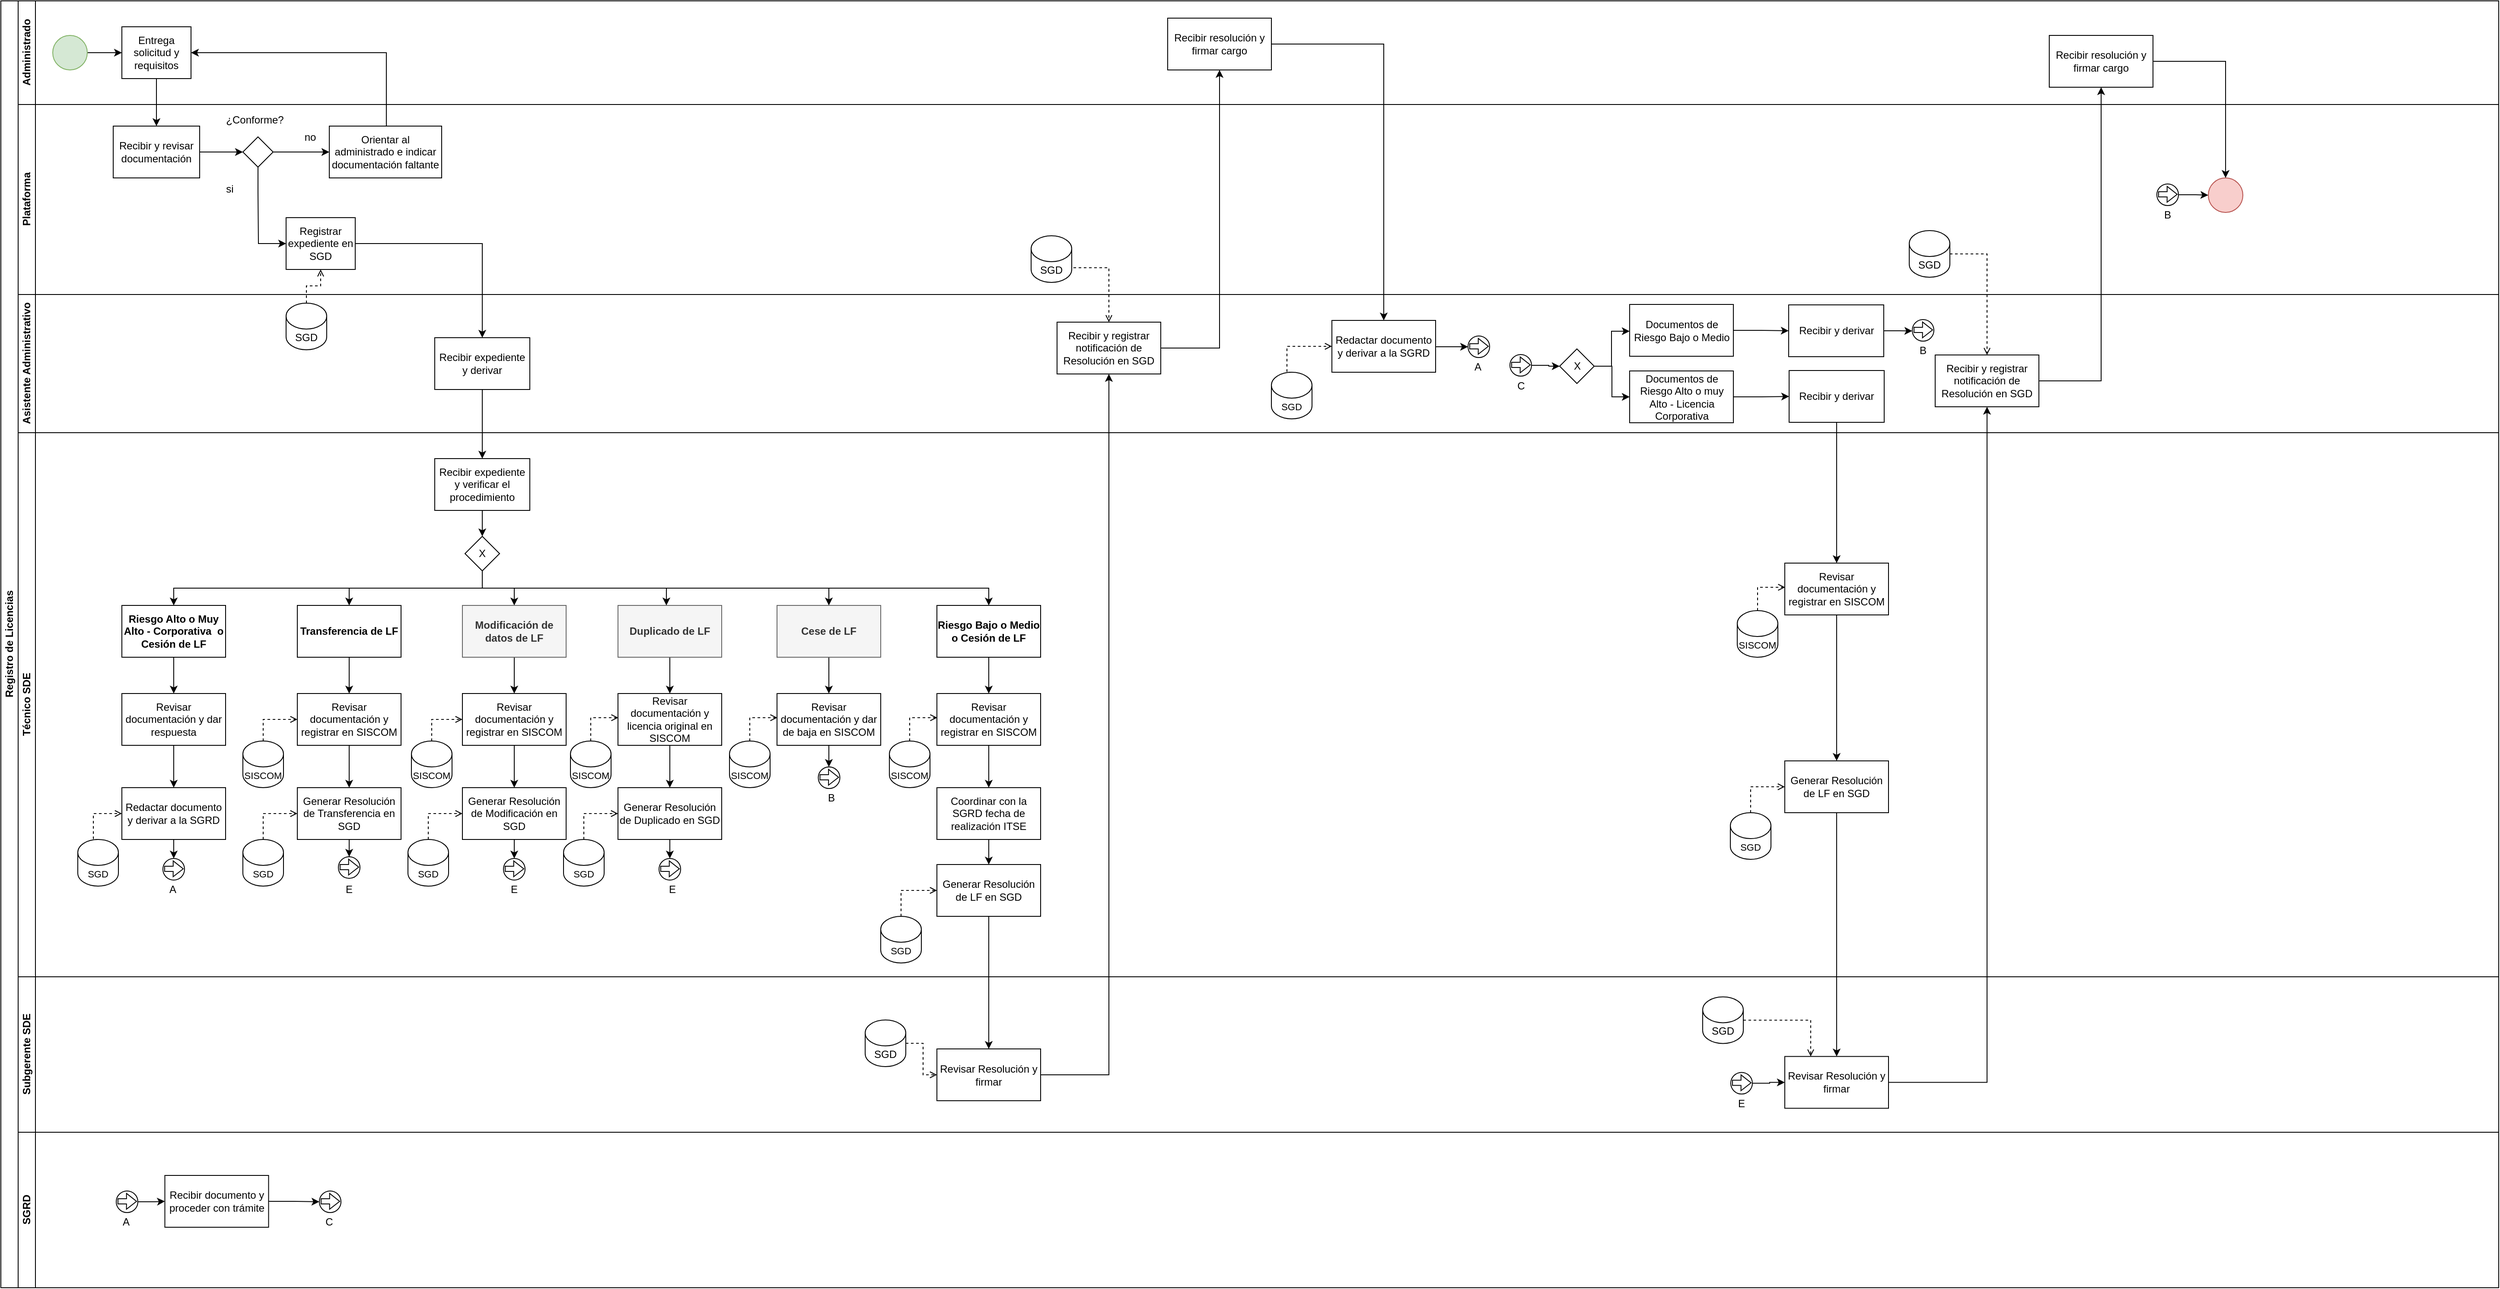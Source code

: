 <mxfile version="20.0.4" type="github" pages="2">
  <diagram id="prtHgNgQTEPvFCAcTncT" name="Page-1">
    <mxGraphModel dx="2188" dy="1237" grid="1" gridSize="10" guides="1" tooltips="1" connect="1" arrows="1" fold="1" page="1" pageScale="1" pageWidth="827" pageHeight="1169" background="none" math="0" shadow="0">
      <root>
        <mxCell id="0" />
        <mxCell id="1" parent="0" />
        <mxCell id="dNxyNK7c78bLwvsdeMH5-19" value="Registro de Licencias" style="swimlane;html=1;childLayout=stackLayout;resizeParent=1;resizeParentMax=0;horizontal=0;startSize=20;horizontalStack=0;" parent="1" vertex="1">
          <mxGeometry x="114" y="120" width="2890" height="1490" as="geometry" />
        </mxCell>
        <mxCell id="dNxyNK7c78bLwvsdeMH5-20" value="Administrado" style="swimlane;html=1;startSize=20;horizontal=0;" parent="dNxyNK7c78bLwvsdeMH5-19" vertex="1">
          <mxGeometry x="20" width="2870" height="120" as="geometry">
            <mxRectangle x="20" width="820" height="30" as="alternateBounds" />
          </mxGeometry>
        </mxCell>
        <mxCell id="dNxyNK7c78bLwvsdeMH5-25" value="" style="edgeStyle=orthogonalEdgeStyle;rounded=0;orthogonalLoop=1;jettySize=auto;html=1;" parent="dNxyNK7c78bLwvsdeMH5-20" source="dNxyNK7c78bLwvsdeMH5-23" target="dNxyNK7c78bLwvsdeMH5-24" edge="1">
          <mxGeometry relative="1" as="geometry" />
        </mxCell>
        <mxCell id="dNxyNK7c78bLwvsdeMH5-23" value="" style="ellipse;whiteSpace=wrap;html=1;fillColor=#d5e8d4;strokeColor=#82b366;" parent="dNxyNK7c78bLwvsdeMH5-20" vertex="1">
          <mxGeometry x="40" y="40" width="40" height="40" as="geometry" />
        </mxCell>
        <mxCell id="dNxyNK7c78bLwvsdeMH5-24" value="Entrega solicitud y requisitos" style="rounded=0;whiteSpace=wrap;html=1;fontFamily=Helvetica;fontSize=12;fontColor=#000000;align=center;" parent="dNxyNK7c78bLwvsdeMH5-20" vertex="1">
          <mxGeometry x="120" y="30" width="80" height="60" as="geometry" />
        </mxCell>
        <mxCell id="92jhZXdpKCf5wFwA51hG-129" value="Recibir resolución y firmar cargo" style="whiteSpace=wrap;html=1;" vertex="1" parent="dNxyNK7c78bLwvsdeMH5-20">
          <mxGeometry x="1330" y="20" width="120" height="60" as="geometry" />
        </mxCell>
        <mxCell id="92jhZXdpKCf5wFwA51hG-162" value="Recibir resolución y firmar cargo" style="whiteSpace=wrap;html=1;" vertex="1" parent="dNxyNK7c78bLwvsdeMH5-20">
          <mxGeometry x="2350" y="40" width="120" height="60" as="geometry" />
        </mxCell>
        <mxCell id="RVFT1TnoUOrNZ6tFgGIb-16" value="Plataforma" style="swimlane;html=1;startSize=20;horizontal=0;" parent="dNxyNK7c78bLwvsdeMH5-19" vertex="1">
          <mxGeometry x="20" y="120" width="2870" height="220" as="geometry">
            <mxRectangle x="20" width="820" height="30" as="alternateBounds" />
          </mxGeometry>
        </mxCell>
        <mxCell id="RVFT1TnoUOrNZ6tFgGIb-23" style="edgeStyle=orthogonalEdgeStyle;rounded=0;orthogonalLoop=1;jettySize=auto;html=1;" parent="RVFT1TnoUOrNZ6tFgGIb-16" source="RVFT1TnoUOrNZ6tFgGIb-21" target="RVFT1TnoUOrNZ6tFgGIb-3" edge="1">
          <mxGeometry relative="1" as="geometry" />
        </mxCell>
        <mxCell id="RVFT1TnoUOrNZ6tFgGIb-21" value="Recibir y revisar documentación" style="whiteSpace=wrap;html=1;fontColor=#000000;rounded=0;" parent="RVFT1TnoUOrNZ6tFgGIb-16" vertex="1">
          <mxGeometry x="110" y="25" width="100" height="60" as="geometry" />
        </mxCell>
        <mxCell id="RVFT1TnoUOrNZ6tFgGIb-24" style="edgeStyle=orthogonalEdgeStyle;rounded=0;orthogonalLoop=1;jettySize=auto;html=1;entryX=0;entryY=0.5;entryDx=0;entryDy=0;" parent="RVFT1TnoUOrNZ6tFgGIb-16" source="RVFT1TnoUOrNZ6tFgGIb-3" target="RVFT1TnoUOrNZ6tFgGIb-11" edge="1">
          <mxGeometry relative="1" as="geometry" />
        </mxCell>
        <mxCell id="RVFT1TnoUOrNZ6tFgGIb-26" style="edgeStyle=orthogonalEdgeStyle;rounded=0;orthogonalLoop=1;jettySize=auto;html=1;entryX=0;entryY=0.5;entryDx=0;entryDy=0;" parent="RVFT1TnoUOrNZ6tFgGIb-16" source="RVFT1TnoUOrNZ6tFgGIb-3" target="RVFT1TnoUOrNZ6tFgGIb-8" edge="1">
          <mxGeometry relative="1" as="geometry">
            <Array as="points">
              <mxPoint x="278" y="102" />
              <mxPoint x="278" y="161" />
            </Array>
          </mxGeometry>
        </mxCell>
        <mxCell id="RVFT1TnoUOrNZ6tFgGIb-3" value="" style="rhombus;whiteSpace=wrap;html=1;fontColor=#000000;rounded=0;" parent="RVFT1TnoUOrNZ6tFgGIb-16" vertex="1">
          <mxGeometry x="260" y="37.5" width="35" height="35" as="geometry" />
        </mxCell>
        <mxCell id="RVFT1TnoUOrNZ6tFgGIb-11" value="Orientar al administrado e indicar documentación faltante" style="whiteSpace=wrap;html=1;fontColor=#000000;rounded=0;" parent="RVFT1TnoUOrNZ6tFgGIb-16" vertex="1">
          <mxGeometry x="360" y="25" width="130" height="60" as="geometry" />
        </mxCell>
        <mxCell id="RVFT1TnoUOrNZ6tFgGIb-10" value="no" style="text;html=1;strokeColor=none;fillColor=none;align=center;verticalAlign=middle;whiteSpace=wrap;rounded=0;" parent="RVFT1TnoUOrNZ6tFgGIb-16" vertex="1">
          <mxGeometry x="323" y="28" width="30" height="20" as="geometry" />
        </mxCell>
        <mxCell id="RVFT1TnoUOrNZ6tFgGIb-13" value="si" style="text;html=1;strokeColor=none;fillColor=none;align=center;verticalAlign=middle;whiteSpace=wrap;rounded=0;" parent="RVFT1TnoUOrNZ6tFgGIb-16" vertex="1">
          <mxGeometry x="230" y="88" width="30" height="20" as="geometry" />
        </mxCell>
        <mxCell id="RVFT1TnoUOrNZ6tFgGIb-8" value="Registrar expediente en SGD" style="whiteSpace=wrap;html=1;fontColor=#000000;rounded=0;" parent="RVFT1TnoUOrNZ6tFgGIb-16" vertex="1">
          <mxGeometry x="310" y="131" width="80" height="60" as="geometry" />
        </mxCell>
        <mxCell id="RVFT1TnoUOrNZ6tFgGIb-33" value="¿Conforme?" style="text;html=1;strokeColor=none;fillColor=none;align=center;verticalAlign=middle;whiteSpace=wrap;rounded=0;" parent="RVFT1TnoUOrNZ6tFgGIb-16" vertex="1">
          <mxGeometry x="259" y="8" width="30" height="20" as="geometry" />
        </mxCell>
        <mxCell id="92jhZXdpKCf5wFwA51hG-22" value="SGD" style="shape=cylinder3;whiteSpace=wrap;html=1;boundedLbl=1;backgroundOutline=1;size=15;" vertex="1" parent="RVFT1TnoUOrNZ6tFgGIb-16">
          <mxGeometry x="2188" y="146" width="47" height="54" as="geometry" />
        </mxCell>
        <mxCell id="92jhZXdpKCf5wFwA51hG-163" value="" style="ellipse;whiteSpace=wrap;html=1;fillColor=#f8cecc;strokeColor=#b85450;" vertex="1" parent="RVFT1TnoUOrNZ6tFgGIb-16">
          <mxGeometry x="2534" y="85" width="40" height="40" as="geometry" />
        </mxCell>
        <mxCell id="SDRs1M8otdTkiR_mjbvQ-18" value="" style="group;aspect=fixed;" vertex="1" connectable="0" parent="RVFT1TnoUOrNZ6tFgGIb-16">
          <mxGeometry x="2474.5" y="92" width="25" height="25" as="geometry" />
        </mxCell>
        <mxCell id="SDRs1M8otdTkiR_mjbvQ-19" value="" style="ellipse;whiteSpace=wrap;html=1;aspect=fixed;" vertex="1" parent="SDRs1M8otdTkiR_mjbvQ-18">
          <mxGeometry width="25" height="25" as="geometry" />
        </mxCell>
        <mxCell id="SDRs1M8otdTkiR_mjbvQ-20" value="" style="shape=flexArrow;endArrow=classic;html=1;rounded=0;entryX=1;entryY=0.5;entryDx=0;entryDy=0;width=6;endSize=3.551;endWidth=11.321;exitX=0.06;exitY=0.478;exitDx=0;exitDy=0;exitPerimeter=0;" edge="1" parent="SDRs1M8otdTkiR_mjbvQ-18" source="SDRs1M8otdTkiR_mjbvQ-19">
          <mxGeometry width="50" height="50" relative="1" as="geometry">
            <mxPoint x="1" y="12" as="sourcePoint" />
            <mxPoint x="24" y="12" as="targetPoint" />
          </mxGeometry>
        </mxCell>
        <mxCell id="SDRs1M8otdTkiR_mjbvQ-21" value="B" style="text;html=1;strokeColor=none;fillColor=none;align=center;verticalAlign=middle;whiteSpace=wrap;rounded=0;" vertex="1" parent="RVFT1TnoUOrNZ6tFgGIb-16">
          <mxGeometry x="2472" y="118" width="30" height="20" as="geometry" />
        </mxCell>
        <mxCell id="SDRs1M8otdTkiR_mjbvQ-22" style="edgeStyle=orthogonalEdgeStyle;rounded=0;orthogonalLoop=1;jettySize=auto;html=1;fontSize=11;" edge="1" parent="RVFT1TnoUOrNZ6tFgGIb-16" source="SDRs1M8otdTkiR_mjbvQ-19" target="92jhZXdpKCf5wFwA51hG-163">
          <mxGeometry relative="1" as="geometry" />
        </mxCell>
        <mxCell id="RVFT1TnoUOrNZ6tFgGIb-17" value="Asistente Administrativo" style="swimlane;html=1;startSize=20;horizontal=0;" parent="dNxyNK7c78bLwvsdeMH5-19" vertex="1">
          <mxGeometry x="20" y="340" width="2870" height="160" as="geometry">
            <mxRectangle x="20" width="820" height="30" as="alternateBounds" />
          </mxGeometry>
        </mxCell>
        <mxCell id="RVFT1TnoUOrNZ6tFgGIb-27" value="SGD" style="shape=cylinder3;whiteSpace=wrap;html=1;boundedLbl=1;backgroundOutline=1;size=15;" parent="RVFT1TnoUOrNZ6tFgGIb-17" vertex="1">
          <mxGeometry x="310" y="10" width="47" height="54" as="geometry" />
        </mxCell>
        <mxCell id="RVFT1TnoUOrNZ6tFgGIb-48" value="Recibir expediente y derivar" style="whiteSpace=wrap;html=1;fontColor=#000000;rounded=0;" parent="RVFT1TnoUOrNZ6tFgGIb-17" vertex="1">
          <mxGeometry x="482" y="50" width="110" height="60" as="geometry" />
        </mxCell>
        <mxCell id="92jhZXdpKCf5wFwA51hG-20" value="Recibir y registrar notificación de Resolución en SGD" style="whiteSpace=wrap;html=1;" vertex="1" parent="RVFT1TnoUOrNZ6tFgGIb-17">
          <mxGeometry x="2218" y="70" width="120" height="60" as="geometry" />
        </mxCell>
        <mxCell id="92jhZXdpKCf5wFwA51hG-107" value="Redactar documento y derivar a la SGRD" style="whiteSpace=wrap;html=1;" vertex="1" parent="RVFT1TnoUOrNZ6tFgGIb-17">
          <mxGeometry x="1520" y="30" width="120" height="60" as="geometry" />
        </mxCell>
        <mxCell id="92jhZXdpKCf5wFwA51hG-113" value="SGD" style="shape=cylinder3;whiteSpace=wrap;html=1;boundedLbl=1;backgroundOutline=1;size=15;fontSize=11;" vertex="1" parent="RVFT1TnoUOrNZ6tFgGIb-17">
          <mxGeometry x="1450" y="90" width="47" height="54" as="geometry" />
        </mxCell>
        <mxCell id="92jhZXdpKCf5wFwA51hG-114" style="edgeStyle=orthogonalEdgeStyle;rounded=0;orthogonalLoop=1;jettySize=auto;html=1;dashed=1;endArrow=open;endFill=0;exitX=0.5;exitY=0;exitDx=0;exitDy=0;exitPerimeter=0;entryX=0;entryY=0.5;entryDx=0;entryDy=0;" edge="1" parent="RVFT1TnoUOrNZ6tFgGIb-17" source="92jhZXdpKCf5wFwA51hG-113" target="92jhZXdpKCf5wFwA51hG-107">
          <mxGeometry relative="1" as="geometry">
            <mxPoint x="1497" y="69" as="targetPoint" />
            <mxPoint x="1304" y="-551" as="sourcePoint" />
            <Array as="points">
              <mxPoint x="1468" y="60" />
            </Array>
          </mxGeometry>
        </mxCell>
        <mxCell id="92jhZXdpKCf5wFwA51hG-116" value="A" style="text;html=1;strokeColor=none;fillColor=none;align=center;verticalAlign=middle;whiteSpace=wrap;rounded=0;" vertex="1" parent="RVFT1TnoUOrNZ6tFgGIb-17">
          <mxGeometry x="1674" y="74" width="30" height="20" as="geometry" />
        </mxCell>
        <mxCell id="92jhZXdpKCf5wFwA51hG-117" value="" style="group;aspect=fixed;" vertex="1" connectable="0" parent="RVFT1TnoUOrNZ6tFgGIb-17">
          <mxGeometry x="1677.5" y="48" width="25" height="25" as="geometry" />
        </mxCell>
        <mxCell id="92jhZXdpKCf5wFwA51hG-118" value="" style="ellipse;whiteSpace=wrap;html=1;aspect=fixed;" vertex="1" parent="92jhZXdpKCf5wFwA51hG-117">
          <mxGeometry width="25" height="25" as="geometry" />
        </mxCell>
        <mxCell id="92jhZXdpKCf5wFwA51hG-119" value="" style="shape=flexArrow;endArrow=classic;html=1;rounded=0;entryX=1;entryY=0.5;entryDx=0;entryDy=0;width=6;endSize=3.551;endWidth=11.321;exitX=0.06;exitY=0.478;exitDx=0;exitDy=0;exitPerimeter=0;" edge="1" parent="92jhZXdpKCf5wFwA51hG-117" source="92jhZXdpKCf5wFwA51hG-118">
          <mxGeometry width="50" height="50" relative="1" as="geometry">
            <mxPoint x="1" y="12" as="sourcePoint" />
            <mxPoint x="24" y="12" as="targetPoint" />
          </mxGeometry>
        </mxCell>
        <mxCell id="92jhZXdpKCf5wFwA51hG-121" style="edgeStyle=orthogonalEdgeStyle;rounded=0;orthogonalLoop=1;jettySize=auto;html=1;fontSize=11;entryX=0;entryY=0.5;entryDx=0;entryDy=0;" edge="1" parent="RVFT1TnoUOrNZ6tFgGIb-17" source="92jhZXdpKCf5wFwA51hG-107" target="92jhZXdpKCf5wFwA51hG-118">
          <mxGeometry relative="1" as="geometry">
            <mxPoint x="1668" y="49" as="targetPoint" />
            <Array as="points">
              <mxPoint x="1672" y="60" />
            </Array>
          </mxGeometry>
        </mxCell>
        <mxCell id="92jhZXdpKCf5wFwA51hG-147" value="Recibir y derivar" style="whiteSpace=wrap;html=1;fontColor=#000000;rounded=0;" vertex="1" parent="RVFT1TnoUOrNZ6tFgGIb-17">
          <mxGeometry x="2049" y="88" width="110" height="60" as="geometry" />
        </mxCell>
        <mxCell id="SDRs1M8otdTkiR_mjbvQ-23" value="" style="group;aspect=fixed;" vertex="1" connectable="0" parent="RVFT1TnoUOrNZ6tFgGIb-17">
          <mxGeometry x="2191.5" y="29" width="25" height="25" as="geometry" />
        </mxCell>
        <mxCell id="SDRs1M8otdTkiR_mjbvQ-24" value="" style="ellipse;whiteSpace=wrap;html=1;aspect=fixed;" vertex="1" parent="SDRs1M8otdTkiR_mjbvQ-23">
          <mxGeometry width="25" height="25" as="geometry" />
        </mxCell>
        <mxCell id="SDRs1M8otdTkiR_mjbvQ-25" value="" style="shape=flexArrow;endArrow=classic;html=1;rounded=0;entryX=1;entryY=0.5;entryDx=0;entryDy=0;width=6;endSize=3.551;endWidth=11.321;exitX=0.06;exitY=0.478;exitDx=0;exitDy=0;exitPerimeter=0;" edge="1" parent="SDRs1M8otdTkiR_mjbvQ-23" source="SDRs1M8otdTkiR_mjbvQ-24">
          <mxGeometry width="50" height="50" relative="1" as="geometry">
            <mxPoint x="1" y="12" as="sourcePoint" />
            <mxPoint x="24" y="12" as="targetPoint" />
          </mxGeometry>
        </mxCell>
        <mxCell id="SDRs1M8otdTkiR_mjbvQ-26" value="B" style="text;html=1;strokeColor=none;fillColor=none;align=center;verticalAlign=middle;whiteSpace=wrap;rounded=0;" vertex="1" parent="RVFT1TnoUOrNZ6tFgGIb-17">
          <mxGeometry x="2189" y="55" width="30" height="20" as="geometry" />
        </mxCell>
        <mxCell id="SDRs1M8otdTkiR_mjbvQ-28" style="edgeStyle=orthogonalEdgeStyle;rounded=0;orthogonalLoop=1;jettySize=auto;html=1;entryX=0;entryY=0.53;entryDx=0;entryDy=0;entryPerimeter=0;fontSize=11;" edge="1" parent="RVFT1TnoUOrNZ6tFgGIb-17" source="SDRs1M8otdTkiR_mjbvQ-27" target="SDRs1M8otdTkiR_mjbvQ-24">
          <mxGeometry relative="1" as="geometry">
            <Array as="points">
              <mxPoint x="2176" y="42" />
              <mxPoint x="2176" y="43" />
            </Array>
          </mxGeometry>
        </mxCell>
        <mxCell id="SDRs1M8otdTkiR_mjbvQ-27" value="Recibir y derivar" style="whiteSpace=wrap;html=1;fontColor=#000000;rounded=0;" vertex="1" parent="RVFT1TnoUOrNZ6tFgGIb-17">
          <mxGeometry x="2048.5" y="12" width="110" height="60" as="geometry" />
        </mxCell>
        <mxCell id="92jhZXdpKCf5wFwA51hG-23" style="edgeStyle=orthogonalEdgeStyle;rounded=0;orthogonalLoop=1;jettySize=auto;html=1;exitX=1;exitY=0.5;exitDx=0;exitDy=0;exitPerimeter=0;entryX=0.5;entryY=0;entryDx=0;entryDy=0;dashed=1;endArrow=open;endFill=0;" edge="1" parent="dNxyNK7c78bLwvsdeMH5-19" source="92jhZXdpKCf5wFwA51hG-22" target="92jhZXdpKCf5wFwA51hG-20">
          <mxGeometry relative="1" as="geometry">
            <mxPoint x="2178" y="387" as="targetPoint" />
            <Array as="points">
              <mxPoint x="2298" y="293" />
            </Array>
          </mxGeometry>
        </mxCell>
        <mxCell id="RVFT1TnoUOrNZ6tFgGIb-18" value="Técnico SDE" style="swimlane;html=1;startSize=20;horizontal=0;" parent="dNxyNK7c78bLwvsdeMH5-19" vertex="1">
          <mxGeometry x="20" y="500" width="2870" height="630" as="geometry">
            <mxRectangle x="20" width="820" height="30" as="alternateBounds" />
          </mxGeometry>
        </mxCell>
        <mxCell id="RVFT1TnoUOrNZ6tFgGIb-29" value="Recibir expediente y verificar el procedimiento" style="whiteSpace=wrap;html=1;fontColor=#000000;rounded=0;" parent="RVFT1TnoUOrNZ6tFgGIb-18" vertex="1">
          <mxGeometry x="482" y="30" width="110" height="60" as="geometry" />
        </mxCell>
        <mxCell id="RVFT1TnoUOrNZ6tFgGIb-32" value="X" style="rhombus;whiteSpace=wrap;html=1;" parent="RVFT1TnoUOrNZ6tFgGIb-18" vertex="1">
          <mxGeometry x="517" y="120" width="40" height="40" as="geometry" />
        </mxCell>
        <mxCell id="RVFT1TnoUOrNZ6tFgGIb-34" style="edgeStyle=orthogonalEdgeStyle;rounded=0;orthogonalLoop=1;jettySize=auto;html=1;entryX=0.5;entryY=0;entryDx=0;entryDy=0;endArrow=classic;endFill=1;" parent="RVFT1TnoUOrNZ6tFgGIb-18" source="RVFT1TnoUOrNZ6tFgGIb-29" target="RVFT1TnoUOrNZ6tFgGIb-32" edge="1">
          <mxGeometry relative="1" as="geometry" />
        </mxCell>
        <mxCell id="RVFT1TnoUOrNZ6tFgGIb-35" value="Riesgo Alto o Muy Alto - Corporativa&amp;nbsp; o Cesión de LF" style="whiteSpace=wrap;html=1;fontStyle=1" parent="RVFT1TnoUOrNZ6tFgGIb-18" vertex="1">
          <mxGeometry x="120" y="200" width="120" height="60" as="geometry" />
        </mxCell>
        <mxCell id="RVFT1TnoUOrNZ6tFgGIb-36" value="" style="edgeStyle=orthogonalEdgeStyle;rounded=0;orthogonalLoop=1;jettySize=auto;html=1;endArrow=classic;endFill=1;entryX=0.5;entryY=0;entryDx=0;entryDy=0;" parent="RVFT1TnoUOrNZ6tFgGIb-18" source="RVFT1TnoUOrNZ6tFgGIb-32" target="RVFT1TnoUOrNZ6tFgGIb-35" edge="1">
          <mxGeometry relative="1" as="geometry">
            <Array as="points">
              <mxPoint x="537" y="180" />
              <mxPoint x="180" y="180" />
            </Array>
          </mxGeometry>
        </mxCell>
        <mxCell id="RVFT1TnoUOrNZ6tFgGIb-56" style="edgeStyle=orthogonalEdgeStyle;rounded=0;orthogonalLoop=1;jettySize=auto;html=1;endArrow=classic;endFill=1;" parent="RVFT1TnoUOrNZ6tFgGIb-18" source="RVFT1TnoUOrNZ6tFgGIb-37" target="RVFT1TnoUOrNZ6tFgGIb-55" edge="1">
          <mxGeometry relative="1" as="geometry" />
        </mxCell>
        <mxCell id="RVFT1TnoUOrNZ6tFgGIb-37" value="Transferencia de LF" style="whiteSpace=wrap;html=1;fontStyle=1" parent="RVFT1TnoUOrNZ6tFgGIb-18" vertex="1">
          <mxGeometry x="323" y="200" width="120" height="60" as="geometry" />
        </mxCell>
        <mxCell id="RVFT1TnoUOrNZ6tFgGIb-38" style="edgeStyle=orthogonalEdgeStyle;rounded=0;orthogonalLoop=1;jettySize=auto;html=1;endArrow=classic;endFill=1;entryX=0.5;entryY=0;entryDx=0;entryDy=0;" parent="RVFT1TnoUOrNZ6tFgGIb-18" source="RVFT1TnoUOrNZ6tFgGIb-32" target="RVFT1TnoUOrNZ6tFgGIb-37" edge="1">
          <mxGeometry relative="1" as="geometry">
            <Array as="points">
              <mxPoint x="537" y="180" />
              <mxPoint x="383" y="180" />
            </Array>
          </mxGeometry>
        </mxCell>
        <mxCell id="RVFT1TnoUOrNZ6tFgGIb-39" style="edgeStyle=orthogonalEdgeStyle;rounded=0;orthogonalLoop=1;jettySize=auto;html=1;endArrow=classic;endFill=1;entryX=0.5;entryY=0;entryDx=0;entryDy=0;exitX=0.5;exitY=1;exitDx=0;exitDy=0;" parent="RVFT1TnoUOrNZ6tFgGIb-18" source="RVFT1TnoUOrNZ6tFgGIb-32" target="RVFT1TnoUOrNZ6tFgGIb-40" edge="1">
          <mxGeometry relative="1" as="geometry">
            <mxPoint x="671.0" y="170.0" as="sourcePoint" />
            <Array as="points">
              <mxPoint x="537" y="180" />
              <mxPoint x="574" y="180" />
            </Array>
          </mxGeometry>
        </mxCell>
        <mxCell id="92jhZXdpKCf5wFwA51hG-31" style="edgeStyle=orthogonalEdgeStyle;rounded=0;orthogonalLoop=1;jettySize=auto;html=1;fontSize=10;" edge="1" parent="RVFT1TnoUOrNZ6tFgGIb-18" source="RVFT1TnoUOrNZ6tFgGIb-40" target="92jhZXdpKCf5wFwA51hG-30">
          <mxGeometry relative="1" as="geometry" />
        </mxCell>
        <mxCell id="RVFT1TnoUOrNZ6tFgGIb-40" value="Modificación de datos de LF" style="whiteSpace=wrap;html=1;fontStyle=1;fillColor=#f5f5f5;fontColor=#333333;strokeColor=#666666;" parent="RVFT1TnoUOrNZ6tFgGIb-18" vertex="1">
          <mxGeometry x="514" y="200" width="120" height="60" as="geometry" />
        </mxCell>
        <mxCell id="92jhZXdpKCf5wFwA51hG-38" style="edgeStyle=orthogonalEdgeStyle;rounded=0;orthogonalLoop=1;jettySize=auto;html=1;entryX=0.5;entryY=0;entryDx=0;entryDy=0;fontSize=11;" edge="1" parent="RVFT1TnoUOrNZ6tFgGIb-18" source="RVFT1TnoUOrNZ6tFgGIb-42" target="92jhZXdpKCf5wFwA51hG-35">
          <mxGeometry relative="1" as="geometry" />
        </mxCell>
        <mxCell id="RVFT1TnoUOrNZ6tFgGIb-42" value="Duplicado de LF" style="whiteSpace=wrap;html=1;fontStyle=1;fillColor=#f5f5f5;fontColor=#333333;strokeColor=#666666;" parent="RVFT1TnoUOrNZ6tFgGIb-18" vertex="1">
          <mxGeometry x="694" y="200" width="120" height="60" as="geometry" />
        </mxCell>
        <mxCell id="RVFT1TnoUOrNZ6tFgGIb-45" style="edgeStyle=orthogonalEdgeStyle;rounded=0;orthogonalLoop=1;jettySize=auto;html=1;endArrow=classic;endFill=1;" parent="RVFT1TnoUOrNZ6tFgGIb-18" source="RVFT1TnoUOrNZ6tFgGIb-32" edge="1">
          <mxGeometry relative="1" as="geometry">
            <Array as="points">
              <mxPoint x="537" y="180" />
              <mxPoint x="750" y="180" />
            </Array>
            <mxPoint x="750" y="200" as="targetPoint" />
          </mxGeometry>
        </mxCell>
        <mxCell id="92jhZXdpKCf5wFwA51hG-59" style="edgeStyle=orthogonalEdgeStyle;rounded=0;orthogonalLoop=1;jettySize=auto;html=1;entryX=0.5;entryY=0;entryDx=0;entryDy=0;fontSize=11;" edge="1" parent="RVFT1TnoUOrNZ6tFgGIb-18" source="RVFT1TnoUOrNZ6tFgGIb-43" target="92jhZXdpKCf5wFwA51hG-56">
          <mxGeometry relative="1" as="geometry" />
        </mxCell>
        <mxCell id="RVFT1TnoUOrNZ6tFgGIb-43" value="Cese de LF" style="whiteSpace=wrap;html=1;fontStyle=1;fillColor=#f5f5f5;fontColor=#333333;strokeColor=#666666;" parent="RVFT1TnoUOrNZ6tFgGIb-18" vertex="1">
          <mxGeometry x="878" y="200" width="120" height="60" as="geometry" />
        </mxCell>
        <mxCell id="RVFT1TnoUOrNZ6tFgGIb-46" style="edgeStyle=orthogonalEdgeStyle;rounded=0;orthogonalLoop=1;jettySize=auto;html=1;endArrow=classic;endFill=1;exitX=0.5;exitY=1;exitDx=0;exitDy=0;entryX=0.5;entryY=0;entryDx=0;entryDy=0;" parent="RVFT1TnoUOrNZ6tFgGIb-18" source="RVFT1TnoUOrNZ6tFgGIb-32" target="RVFT1TnoUOrNZ6tFgGIb-43" edge="1">
          <mxGeometry relative="1" as="geometry">
            <Array as="points">
              <mxPoint x="537" y="180" />
              <mxPoint x="938" y="180" />
            </Array>
          </mxGeometry>
        </mxCell>
        <mxCell id="92jhZXdpKCf5wFwA51hG-63" style="edgeStyle=orthogonalEdgeStyle;rounded=0;orthogonalLoop=1;jettySize=auto;html=1;fontSize=11;" edge="1" parent="RVFT1TnoUOrNZ6tFgGIb-18" source="RVFT1TnoUOrNZ6tFgGIb-44" target="92jhZXdpKCf5wFwA51hG-60">
          <mxGeometry relative="1" as="geometry" />
        </mxCell>
        <mxCell id="RVFT1TnoUOrNZ6tFgGIb-44" value="Riesgo Bajo o Medio o Cesión de LF" style="whiteSpace=wrap;html=1;fontStyle=1" parent="RVFT1TnoUOrNZ6tFgGIb-18" vertex="1">
          <mxGeometry x="1063" y="200" width="120" height="60" as="geometry" />
        </mxCell>
        <mxCell id="RVFT1TnoUOrNZ6tFgGIb-47" style="edgeStyle=orthogonalEdgeStyle;rounded=0;orthogonalLoop=1;jettySize=auto;html=1;entryX=0.5;entryY=0;entryDx=0;entryDy=0;endArrow=classic;endFill=1;exitX=0.5;exitY=1;exitDx=0;exitDy=0;" parent="RVFT1TnoUOrNZ6tFgGIb-18" source="RVFT1TnoUOrNZ6tFgGIb-32" target="RVFT1TnoUOrNZ6tFgGIb-44" edge="1">
          <mxGeometry relative="1" as="geometry">
            <Array as="points">
              <mxPoint x="537" y="180" />
              <mxPoint x="1123" y="180" />
            </Array>
          </mxGeometry>
        </mxCell>
        <mxCell id="RVFT1TnoUOrNZ6tFgGIb-55" value="Revisar documentación y registrar en SISCOM" style="whiteSpace=wrap;html=1;" parent="RVFT1TnoUOrNZ6tFgGIb-18" vertex="1">
          <mxGeometry x="323" y="302" width="120" height="60" as="geometry" />
        </mxCell>
        <mxCell id="RVFT1TnoUOrNZ6tFgGIb-57" value="SISCOM" style="shape=cylinder3;whiteSpace=wrap;html=1;boundedLbl=1;backgroundOutline=1;size=15;fontSize=11;" parent="RVFT1TnoUOrNZ6tFgGIb-18" vertex="1">
          <mxGeometry x="260" y="357" width="47" height="54" as="geometry" />
        </mxCell>
        <mxCell id="RVFT1TnoUOrNZ6tFgGIb-58" style="edgeStyle=orthogonalEdgeStyle;rounded=0;orthogonalLoop=1;jettySize=auto;html=1;exitX=0.5;exitY=0;exitDx=0;exitDy=0;exitPerimeter=0;dashed=1;endArrow=open;endFill=0;entryX=0;entryY=0.5;entryDx=0;entryDy=0;" parent="RVFT1TnoUOrNZ6tFgGIb-18" source="RVFT1TnoUOrNZ6tFgGIb-57" target="RVFT1TnoUOrNZ6tFgGIb-55" edge="1">
          <mxGeometry relative="1" as="geometry">
            <mxPoint x="220" y="350" as="targetPoint" />
            <Array as="points">
              <mxPoint x="284" y="332" />
            </Array>
          </mxGeometry>
        </mxCell>
        <mxCell id="92jhZXdpKCf5wFwA51hG-1" value="Generar Resolución de Transferencia en SGD" style="whiteSpace=wrap;html=1;" vertex="1" parent="RVFT1TnoUOrNZ6tFgGIb-18">
          <mxGeometry x="323" y="411" width="120" height="60" as="geometry" />
        </mxCell>
        <mxCell id="92jhZXdpKCf5wFwA51hG-2" value="" style="edgeStyle=orthogonalEdgeStyle;rounded=0;orthogonalLoop=1;jettySize=auto;html=1;" edge="1" parent="RVFT1TnoUOrNZ6tFgGIb-18" source="RVFT1TnoUOrNZ6tFgGIb-55" target="92jhZXdpKCf5wFwA51hG-1">
          <mxGeometry relative="1" as="geometry" />
        </mxCell>
        <mxCell id="92jhZXdpKCf5wFwA51hG-27" value="SGD" style="shape=cylinder3;whiteSpace=wrap;html=1;boundedLbl=1;backgroundOutline=1;size=15;fontSize=11;" vertex="1" parent="RVFT1TnoUOrNZ6tFgGIb-18">
          <mxGeometry x="260" y="471" width="47" height="54" as="geometry" />
        </mxCell>
        <mxCell id="92jhZXdpKCf5wFwA51hG-28" style="edgeStyle=orthogonalEdgeStyle;rounded=0;orthogonalLoop=1;jettySize=auto;html=1;entryX=0;entryY=0.5;entryDx=0;entryDy=0;dashed=1;endArrow=open;endFill=0;exitX=0.5;exitY=0;exitDx=0;exitDy=0;exitPerimeter=0;" edge="1" parent="RVFT1TnoUOrNZ6tFgGIb-18" source="92jhZXdpKCf5wFwA51hG-27" target="92jhZXdpKCf5wFwA51hG-1">
          <mxGeometry relative="1" as="geometry">
            <mxPoint x="274" y="549" as="targetPoint" />
            <mxPoint x="260" y="450" as="sourcePoint" />
            <Array as="points">
              <mxPoint x="284" y="441" />
            </Array>
          </mxGeometry>
        </mxCell>
        <mxCell id="92jhZXdpKCf5wFwA51hG-75" style="edgeStyle=orthogonalEdgeStyle;rounded=0;orthogonalLoop=1;jettySize=auto;html=1;fontSize=11;" edge="1" parent="RVFT1TnoUOrNZ6tFgGIb-18" source="92jhZXdpKCf5wFwA51hG-30" target="92jhZXdpKCf5wFwA51hG-67">
          <mxGeometry relative="1" as="geometry" />
        </mxCell>
        <mxCell id="92jhZXdpKCf5wFwA51hG-30" value="Revisar documentación y registrar en SISCOM" style="whiteSpace=wrap;html=1;" vertex="1" parent="RVFT1TnoUOrNZ6tFgGIb-18">
          <mxGeometry x="514" y="302" width="120" height="60" as="geometry" />
        </mxCell>
        <mxCell id="92jhZXdpKCf5wFwA51hG-33" value="SISCOM" style="shape=cylinder3;whiteSpace=wrap;html=1;boundedLbl=1;backgroundOutline=1;size=15;fontSize=11;" vertex="1" parent="RVFT1TnoUOrNZ6tFgGIb-18">
          <mxGeometry x="455" y="357" width="47" height="54" as="geometry" />
        </mxCell>
        <mxCell id="92jhZXdpKCf5wFwA51hG-34" style="edgeStyle=orthogonalEdgeStyle;rounded=0;orthogonalLoop=1;jettySize=auto;html=1;exitX=0.5;exitY=0;exitDx=0;exitDy=0;exitPerimeter=0;dashed=1;endArrow=open;endFill=0;entryX=0;entryY=0.5;entryDx=0;entryDy=0;" edge="1" parent="RVFT1TnoUOrNZ6tFgGIb-18" source="92jhZXdpKCf5wFwA51hG-33" target="92jhZXdpKCf5wFwA51hG-30">
          <mxGeometry relative="1" as="geometry">
            <mxPoint x="526.5" y="290" as="targetPoint" />
            <Array as="points" />
          </mxGeometry>
        </mxCell>
        <mxCell id="92jhZXdpKCf5wFwA51hG-7" value="E" style="text;html=1;strokeColor=none;fillColor=none;align=center;verticalAlign=middle;whiteSpace=wrap;rounded=0;" vertex="1" parent="RVFT1TnoUOrNZ6tFgGIb-18">
          <mxGeometry x="368" y="519" width="30" height="20" as="geometry" />
        </mxCell>
        <mxCell id="92jhZXdpKCf5wFwA51hG-84" style="edgeStyle=orthogonalEdgeStyle;rounded=0;orthogonalLoop=1;jettySize=auto;html=1;fontSize=11;" edge="1" parent="RVFT1TnoUOrNZ6tFgGIb-18" source="92jhZXdpKCf5wFwA51hG-35" target="92jhZXdpKCf5wFwA51hG-76">
          <mxGeometry relative="1" as="geometry" />
        </mxCell>
        <mxCell id="92jhZXdpKCf5wFwA51hG-35" value="Revisar documentación y licencia original en SISCOM" style="whiteSpace=wrap;html=1;" vertex="1" parent="RVFT1TnoUOrNZ6tFgGIb-18">
          <mxGeometry x="694" y="302" width="120" height="60" as="geometry" />
        </mxCell>
        <mxCell id="92jhZXdpKCf5wFwA51hG-36" value="SISCOM" style="shape=cylinder3;whiteSpace=wrap;html=1;boundedLbl=1;backgroundOutline=1;size=15;fontSize=11;" vertex="1" parent="RVFT1TnoUOrNZ6tFgGIb-18">
          <mxGeometry x="639" y="357" width="47" height="54" as="geometry" />
        </mxCell>
        <mxCell id="92jhZXdpKCf5wFwA51hG-37" style="edgeStyle=orthogonalEdgeStyle;rounded=0;orthogonalLoop=1;jettySize=auto;html=1;exitX=0.5;exitY=0;exitDx=0;exitDy=0;exitPerimeter=0;dashed=1;endArrow=open;endFill=0;entryX=0.003;entryY=0.483;entryDx=0;entryDy=0;entryPerimeter=0;" edge="1" parent="RVFT1TnoUOrNZ6tFgGIb-18" source="92jhZXdpKCf5wFwA51hG-36" target="92jhZXdpKCf5wFwA51hG-35">
          <mxGeometry relative="1" as="geometry">
            <mxPoint x="566.5" y="-330" as="targetPoint" />
            <Array as="points">
              <mxPoint x="663" y="330" />
              <mxPoint x="694" y="330" />
            </Array>
          </mxGeometry>
        </mxCell>
        <mxCell id="RVFT1TnoUOrNZ6tFgGIb-53" value="Redactar documento y derivar a la SGRD" style="whiteSpace=wrap;html=1;" parent="RVFT1TnoUOrNZ6tFgGIb-18" vertex="1">
          <mxGeometry x="120" y="411" width="120" height="60" as="geometry" />
        </mxCell>
        <mxCell id="92jhZXdpKCf5wFwA51hG-43" value="A" style="text;html=1;strokeColor=none;fillColor=none;align=center;verticalAlign=middle;whiteSpace=wrap;rounded=0;" vertex="1" parent="RVFT1TnoUOrNZ6tFgGIb-18">
          <mxGeometry x="164" y="519" width="30" height="20" as="geometry" />
        </mxCell>
        <mxCell id="92jhZXdpKCf5wFwA51hG-44" value="" style="group;aspect=fixed;" vertex="1" connectable="0" parent="RVFT1TnoUOrNZ6tFgGIb-18">
          <mxGeometry x="167.5" y="493" width="25" height="25" as="geometry" />
        </mxCell>
        <mxCell id="92jhZXdpKCf5wFwA51hG-45" value="" style="ellipse;whiteSpace=wrap;html=1;aspect=fixed;" vertex="1" parent="92jhZXdpKCf5wFwA51hG-44">
          <mxGeometry width="25" height="25" as="geometry" />
        </mxCell>
        <mxCell id="92jhZXdpKCf5wFwA51hG-46" value="" style="shape=flexArrow;endArrow=classic;html=1;rounded=0;entryX=1;entryY=0.5;entryDx=0;entryDy=0;width=6;endSize=3.551;endWidth=11.321;exitX=0.06;exitY=0.478;exitDx=0;exitDy=0;exitPerimeter=0;" edge="1" parent="92jhZXdpKCf5wFwA51hG-44" source="92jhZXdpKCf5wFwA51hG-45">
          <mxGeometry width="50" height="50" relative="1" as="geometry">
            <mxPoint x="1" y="12" as="sourcePoint" />
            <mxPoint x="24" y="12" as="targetPoint" />
          </mxGeometry>
        </mxCell>
        <mxCell id="92jhZXdpKCf5wFwA51hG-48" style="edgeStyle=orthogonalEdgeStyle;rounded=0;orthogonalLoop=1;jettySize=auto;html=1;fontSize=11;entryX=0.5;entryY=0;entryDx=0;entryDy=0;" edge="1" parent="RVFT1TnoUOrNZ6tFgGIb-18" source="RVFT1TnoUOrNZ6tFgGIb-53" target="92jhZXdpKCf5wFwA51hG-45">
          <mxGeometry relative="1" as="geometry">
            <mxPoint x="180" y="490" as="targetPoint" />
            <Array as="points">
              <mxPoint x="180" y="480" />
              <mxPoint x="180" y="480" />
            </Array>
          </mxGeometry>
        </mxCell>
        <mxCell id="92jhZXdpKCf5wFwA51hG-89" style="edgeStyle=orthogonalEdgeStyle;rounded=0;orthogonalLoop=1;jettySize=auto;html=1;fontSize=11;exitX=0.5;exitY=1;exitDx=0;exitDy=0;entryX=0.5;entryY=0;entryDx=0;entryDy=0;" edge="1" parent="RVFT1TnoUOrNZ6tFgGIb-18" target="SDRs1M8otdTkiR_mjbvQ-16">
          <mxGeometry relative="1" as="geometry">
            <mxPoint x="938" y="362" as="sourcePoint" />
            <mxPoint x="937.0" y="380.025" as="targetPoint" />
            <Array as="points">
              <mxPoint x="938" y="387" />
            </Array>
          </mxGeometry>
        </mxCell>
        <mxCell id="92jhZXdpKCf5wFwA51hG-56" value="Revisar documentación y dar de baja en SISCOM" style="whiteSpace=wrap;html=1;" vertex="1" parent="RVFT1TnoUOrNZ6tFgGIb-18">
          <mxGeometry x="878" y="302" width="120" height="60" as="geometry" />
        </mxCell>
        <mxCell id="92jhZXdpKCf5wFwA51hG-57" value="SISCOM" style="shape=cylinder3;whiteSpace=wrap;html=1;boundedLbl=1;backgroundOutline=1;size=15;fontSize=11;" vertex="1" parent="RVFT1TnoUOrNZ6tFgGIb-18">
          <mxGeometry x="823" y="357" width="47" height="54" as="geometry" />
        </mxCell>
        <mxCell id="92jhZXdpKCf5wFwA51hG-58" style="edgeStyle=orthogonalEdgeStyle;rounded=0;orthogonalLoop=1;jettySize=auto;html=1;exitX=0.5;exitY=0;exitDx=0;exitDy=0;exitPerimeter=0;dashed=1;endArrow=open;endFill=0;entryX=0.003;entryY=0.483;entryDx=0;entryDy=0;entryPerimeter=0;" edge="1" parent="RVFT1TnoUOrNZ6tFgGIb-18" source="92jhZXdpKCf5wFwA51hG-57" target="92jhZXdpKCf5wFwA51hG-56">
          <mxGeometry relative="1" as="geometry">
            <mxPoint x="610.5" y="-950" as="targetPoint" />
            <Array as="points">
              <mxPoint x="847" y="330" />
              <mxPoint x="878" y="330" />
            </Array>
          </mxGeometry>
        </mxCell>
        <mxCell id="92jhZXdpKCf5wFwA51hG-60" value="Revisar documentación y registrar en SISCOM" style="whiteSpace=wrap;html=1;" vertex="1" parent="RVFT1TnoUOrNZ6tFgGIb-18">
          <mxGeometry x="1063" y="302" width="120" height="60" as="geometry" />
        </mxCell>
        <mxCell id="92jhZXdpKCf5wFwA51hG-61" value="SISCOM" style="shape=cylinder3;whiteSpace=wrap;html=1;boundedLbl=1;backgroundOutline=1;size=15;fontSize=11;" vertex="1" parent="RVFT1TnoUOrNZ6tFgGIb-18">
          <mxGeometry x="1008" y="357" width="47" height="54" as="geometry" />
        </mxCell>
        <mxCell id="92jhZXdpKCf5wFwA51hG-62" style="edgeStyle=orthogonalEdgeStyle;rounded=0;orthogonalLoop=1;jettySize=auto;html=1;exitX=0.5;exitY=0;exitDx=0;exitDy=0;exitPerimeter=0;dashed=1;endArrow=open;endFill=0;entryX=0.003;entryY=0.483;entryDx=0;entryDy=0;entryPerimeter=0;" edge="1" parent="RVFT1TnoUOrNZ6tFgGIb-18" source="92jhZXdpKCf5wFwA51hG-61" target="92jhZXdpKCf5wFwA51hG-60">
          <mxGeometry relative="1" as="geometry">
            <mxPoint x="655.5" y="-1570" as="targetPoint" />
            <Array as="points">
              <mxPoint x="1032" y="330" />
              <mxPoint x="1063" y="330" />
            </Array>
          </mxGeometry>
        </mxCell>
        <mxCell id="92jhZXdpKCf5wFwA51hG-67" value="Generar Resolución de Modificación en SGD" style="whiteSpace=wrap;html=1;" vertex="1" parent="RVFT1TnoUOrNZ6tFgGIb-18">
          <mxGeometry x="514" y="411" width="120" height="60" as="geometry" />
        </mxCell>
        <mxCell id="92jhZXdpKCf5wFwA51hG-68" value="SGD" style="shape=cylinder3;whiteSpace=wrap;html=1;boundedLbl=1;backgroundOutline=1;size=15;fontSize=11;" vertex="1" parent="RVFT1TnoUOrNZ6tFgGIb-18">
          <mxGeometry x="451" y="471" width="47" height="54" as="geometry" />
        </mxCell>
        <mxCell id="92jhZXdpKCf5wFwA51hG-69" style="edgeStyle=orthogonalEdgeStyle;rounded=0;orthogonalLoop=1;jettySize=auto;html=1;entryX=0;entryY=0.5;entryDx=0;entryDy=0;dashed=1;endArrow=open;endFill=0;exitX=0.5;exitY=0;exitDx=0;exitDy=0;exitPerimeter=0;" edge="1" parent="RVFT1TnoUOrNZ6tFgGIb-18" source="92jhZXdpKCf5wFwA51hG-68" target="92jhZXdpKCf5wFwA51hG-67">
          <mxGeometry relative="1" as="geometry">
            <mxPoint x="325" y="-71" as="targetPoint" />
            <mxPoint x="311" y="-170" as="sourcePoint" />
            <Array as="points">
              <mxPoint x="475" y="441" />
            </Array>
          </mxGeometry>
        </mxCell>
        <mxCell id="92jhZXdpKCf5wFwA51hG-70" value="E" style="text;html=1;strokeColor=none;fillColor=none;align=center;verticalAlign=middle;whiteSpace=wrap;rounded=0;" vertex="1" parent="RVFT1TnoUOrNZ6tFgGIb-18">
          <mxGeometry x="559" y="519" width="30" height="20" as="geometry" />
        </mxCell>
        <mxCell id="92jhZXdpKCf5wFwA51hG-71" value="" style="group;aspect=fixed;" vertex="1" connectable="0" parent="RVFT1TnoUOrNZ6tFgGIb-18">
          <mxGeometry x="561.5" y="493" width="25" height="25" as="geometry" />
        </mxCell>
        <mxCell id="92jhZXdpKCf5wFwA51hG-72" value="" style="ellipse;whiteSpace=wrap;html=1;aspect=fixed;" vertex="1" parent="92jhZXdpKCf5wFwA51hG-71">
          <mxGeometry width="25" height="25" as="geometry" />
        </mxCell>
        <mxCell id="92jhZXdpKCf5wFwA51hG-73" value="" style="shape=flexArrow;endArrow=classic;html=1;rounded=0;entryX=1;entryY=0.5;entryDx=0;entryDy=0;width=6;endSize=3.551;endWidth=11.321;exitX=0.06;exitY=0.478;exitDx=0;exitDy=0;exitPerimeter=0;" edge="1" parent="92jhZXdpKCf5wFwA51hG-71" source="92jhZXdpKCf5wFwA51hG-72">
          <mxGeometry width="50" height="50" relative="1" as="geometry">
            <mxPoint x="1" y="12" as="sourcePoint" />
            <mxPoint x="24" y="12" as="targetPoint" />
          </mxGeometry>
        </mxCell>
        <mxCell id="92jhZXdpKCf5wFwA51hG-74" style="edgeStyle=orthogonalEdgeStyle;rounded=0;orthogonalLoop=1;jettySize=auto;html=1;entryX=0.5;entryY=0;entryDx=0;entryDy=0;" edge="1" parent="RVFT1TnoUOrNZ6tFgGIb-18" source="92jhZXdpKCf5wFwA51hG-67" target="92jhZXdpKCf5wFwA51hG-72">
          <mxGeometry relative="1" as="geometry" />
        </mxCell>
        <mxCell id="92jhZXdpKCf5wFwA51hG-76" value="Generar Resolución de Duplicado en SGD" style="whiteSpace=wrap;html=1;" vertex="1" parent="RVFT1TnoUOrNZ6tFgGIb-18">
          <mxGeometry x="694" y="411" width="120" height="60" as="geometry" />
        </mxCell>
        <mxCell id="92jhZXdpKCf5wFwA51hG-77" value="SGD" style="shape=cylinder3;whiteSpace=wrap;html=1;boundedLbl=1;backgroundOutline=1;size=15;fontSize=11;" vertex="1" parent="RVFT1TnoUOrNZ6tFgGIb-18">
          <mxGeometry x="631" y="471" width="47" height="54" as="geometry" />
        </mxCell>
        <mxCell id="92jhZXdpKCf5wFwA51hG-78" style="edgeStyle=orthogonalEdgeStyle;rounded=0;orthogonalLoop=1;jettySize=auto;html=1;entryX=0;entryY=0.5;entryDx=0;entryDy=0;dashed=1;endArrow=open;endFill=0;exitX=0.5;exitY=0;exitDx=0;exitDy=0;exitPerimeter=0;" edge="1" parent="RVFT1TnoUOrNZ6tFgGIb-18" source="92jhZXdpKCf5wFwA51hG-77" target="92jhZXdpKCf5wFwA51hG-76">
          <mxGeometry relative="1" as="geometry">
            <mxPoint x="365" y="-691" as="targetPoint" />
            <mxPoint x="351" y="-790" as="sourcePoint" />
            <Array as="points">
              <mxPoint x="655" y="441" />
            </Array>
          </mxGeometry>
        </mxCell>
        <mxCell id="92jhZXdpKCf5wFwA51hG-79" value="E" style="text;html=1;strokeColor=none;fillColor=none;align=center;verticalAlign=middle;whiteSpace=wrap;rounded=0;" vertex="1" parent="RVFT1TnoUOrNZ6tFgGIb-18">
          <mxGeometry x="742" y="519" width="30" height="20" as="geometry" />
        </mxCell>
        <mxCell id="92jhZXdpKCf5wFwA51hG-80" value="" style="group;aspect=fixed;" vertex="1" connectable="0" parent="RVFT1TnoUOrNZ6tFgGIb-18">
          <mxGeometry x="741.5" y="493" width="25" height="25" as="geometry" />
        </mxCell>
        <mxCell id="92jhZXdpKCf5wFwA51hG-81" value="" style="ellipse;whiteSpace=wrap;html=1;aspect=fixed;" vertex="1" parent="92jhZXdpKCf5wFwA51hG-80">
          <mxGeometry width="25" height="25" as="geometry" />
        </mxCell>
        <mxCell id="92jhZXdpKCf5wFwA51hG-82" value="" style="shape=flexArrow;endArrow=classic;html=1;rounded=0;entryX=1;entryY=0.5;entryDx=0;entryDy=0;width=6;endSize=3.551;endWidth=11.321;exitX=0.06;exitY=0.478;exitDx=0;exitDy=0;exitPerimeter=0;" edge="1" parent="92jhZXdpKCf5wFwA51hG-80" source="92jhZXdpKCf5wFwA51hG-81">
          <mxGeometry width="50" height="50" relative="1" as="geometry">
            <mxPoint x="1" y="12" as="sourcePoint" />
            <mxPoint x="24" y="12" as="targetPoint" />
          </mxGeometry>
        </mxCell>
        <mxCell id="92jhZXdpKCf5wFwA51hG-83" style="edgeStyle=orthogonalEdgeStyle;rounded=0;orthogonalLoop=1;jettySize=auto;html=1;entryX=0.5;entryY=0;entryDx=0;entryDy=0;" edge="1" parent="RVFT1TnoUOrNZ6tFgGIb-18" source="92jhZXdpKCf5wFwA51hG-76" target="92jhZXdpKCf5wFwA51hG-81">
          <mxGeometry relative="1" as="geometry" />
        </mxCell>
        <mxCell id="92jhZXdpKCf5wFwA51hG-98" style="edgeStyle=orthogonalEdgeStyle;rounded=0;orthogonalLoop=1;jettySize=auto;html=1;fontSize=11;" edge="1" parent="RVFT1TnoUOrNZ6tFgGIb-18" source="92jhZXdpKCf5wFwA51hG-65" target="92jhZXdpKCf5wFwA51hG-95">
          <mxGeometry relative="1" as="geometry" />
        </mxCell>
        <mxCell id="92jhZXdpKCf5wFwA51hG-65" value="Coordinar con la SGRD fecha de realización ITSE" style="whiteSpace=wrap;html=1;" vertex="1" parent="RVFT1TnoUOrNZ6tFgGIb-18">
          <mxGeometry x="1063" y="411" width="120" height="60" as="geometry" />
        </mxCell>
        <mxCell id="92jhZXdpKCf5wFwA51hG-66" value="" style="edgeStyle=orthogonalEdgeStyle;rounded=0;orthogonalLoop=1;jettySize=auto;html=1;fontSize=11;" edge="1" parent="RVFT1TnoUOrNZ6tFgGIb-18" source="92jhZXdpKCf5wFwA51hG-60" target="92jhZXdpKCf5wFwA51hG-65">
          <mxGeometry relative="1" as="geometry" />
        </mxCell>
        <mxCell id="92jhZXdpKCf5wFwA51hG-95" value="Generar Resolución de LF en SGD" style="whiteSpace=wrap;html=1;" vertex="1" parent="RVFT1TnoUOrNZ6tFgGIb-18">
          <mxGeometry x="1063" y="500" width="120" height="60" as="geometry" />
        </mxCell>
        <mxCell id="92jhZXdpKCf5wFwA51hG-96" value="SGD" style="shape=cylinder3;whiteSpace=wrap;html=1;boundedLbl=1;backgroundOutline=1;size=15;fontSize=11;" vertex="1" parent="RVFT1TnoUOrNZ6tFgGIb-18">
          <mxGeometry x="998" y="560" width="47" height="54" as="geometry" />
        </mxCell>
        <mxCell id="92jhZXdpKCf5wFwA51hG-97" style="edgeStyle=orthogonalEdgeStyle;rounded=0;orthogonalLoop=1;jettySize=auto;html=1;entryX=0;entryY=0.5;entryDx=0;entryDy=0;dashed=1;endArrow=open;endFill=0;exitX=0.5;exitY=0;exitDx=0;exitDy=0;exitPerimeter=0;" edge="1" parent="RVFT1TnoUOrNZ6tFgGIb-18" source="92jhZXdpKCf5wFwA51hG-96" target="92jhZXdpKCf5wFwA51hG-95">
          <mxGeometry relative="1" as="geometry">
            <mxPoint x="592" y="-1222" as="targetPoint" />
            <mxPoint x="578" y="-1321" as="sourcePoint" />
            <Array as="points">
              <mxPoint x="1022" y="530" />
            </Array>
          </mxGeometry>
        </mxCell>
        <mxCell id="92jhZXdpKCf5wFwA51hG-149" value="Revisar documentación y registrar en SISCOM" style="whiteSpace=wrap;html=1;" vertex="1" parent="RVFT1TnoUOrNZ6tFgGIb-18">
          <mxGeometry x="2044" y="151" width="120" height="60" as="geometry" />
        </mxCell>
        <mxCell id="92jhZXdpKCf5wFwA51hG-150" value="SISCOM" style="shape=cylinder3;whiteSpace=wrap;html=1;boundedLbl=1;backgroundOutline=1;size=15;fontSize=11;" vertex="1" parent="RVFT1TnoUOrNZ6tFgGIb-18">
          <mxGeometry x="1989" y="206" width="47" height="54" as="geometry" />
        </mxCell>
        <mxCell id="92jhZXdpKCf5wFwA51hG-151" style="edgeStyle=orthogonalEdgeStyle;rounded=0;orthogonalLoop=1;jettySize=auto;html=1;exitX=0.5;exitY=0;exitDx=0;exitDy=0;exitPerimeter=0;dashed=1;endArrow=open;endFill=0;entryX=0.003;entryY=0.483;entryDx=0;entryDy=0;entryPerimeter=0;" edge="1" parent="RVFT1TnoUOrNZ6tFgGIb-18" source="92jhZXdpKCf5wFwA51hG-150" target="92jhZXdpKCf5wFwA51hG-149">
          <mxGeometry relative="1" as="geometry">
            <mxPoint x="1496.5" y="-2341" as="targetPoint" />
            <Array as="points">
              <mxPoint x="2013" y="179" />
              <mxPoint x="2044" y="179" />
            </Array>
          </mxGeometry>
        </mxCell>
        <mxCell id="92jhZXdpKCf5wFwA51hG-152" value="" style="edgeStyle=orthogonalEdgeStyle;rounded=0;orthogonalLoop=1;jettySize=auto;html=1;fontSize=11;" edge="1" parent="RVFT1TnoUOrNZ6tFgGIb-18" source="92jhZXdpKCf5wFwA51hG-149" target="92jhZXdpKCf5wFwA51hG-153">
          <mxGeometry relative="1" as="geometry">
            <mxPoint x="2104" y="260" as="targetPoint" />
          </mxGeometry>
        </mxCell>
        <mxCell id="92jhZXdpKCf5wFwA51hG-153" value="Generar Resolución de LF en SGD" style="whiteSpace=wrap;html=1;" vertex="1" parent="RVFT1TnoUOrNZ6tFgGIb-18">
          <mxGeometry x="2044" y="380" width="120" height="60" as="geometry" />
        </mxCell>
        <mxCell id="92jhZXdpKCf5wFwA51hG-154" value="SGD" style="shape=cylinder3;whiteSpace=wrap;html=1;boundedLbl=1;backgroundOutline=1;size=15;fontSize=11;" vertex="1" parent="RVFT1TnoUOrNZ6tFgGIb-18">
          <mxGeometry x="1981" y="440" width="47" height="54" as="geometry" />
        </mxCell>
        <mxCell id="92jhZXdpKCf5wFwA51hG-155" style="edgeStyle=orthogonalEdgeStyle;rounded=0;orthogonalLoop=1;jettySize=auto;html=1;entryX=0;entryY=0.5;entryDx=0;entryDy=0;dashed=1;endArrow=open;endFill=0;exitX=0.5;exitY=0;exitDx=0;exitDy=0;exitPerimeter=0;" edge="1" parent="RVFT1TnoUOrNZ6tFgGIb-18" source="92jhZXdpKCf5wFwA51hG-154" target="92jhZXdpKCf5wFwA51hG-153">
          <mxGeometry relative="1" as="geometry">
            <mxPoint x="1575" y="-1342" as="targetPoint" />
            <mxPoint x="1561" y="-1441" as="sourcePoint" />
            <Array as="points">
              <mxPoint x="2005" y="410" />
            </Array>
          </mxGeometry>
        </mxCell>
        <mxCell id="SDRs1M8otdTkiR_mjbvQ-14" value="B" style="text;html=1;strokeColor=none;fillColor=none;align=center;verticalAlign=middle;whiteSpace=wrap;rounded=0;" vertex="1" parent="RVFT1TnoUOrNZ6tFgGIb-18">
          <mxGeometry x="926.25" y="413" width="30" height="20" as="geometry" />
        </mxCell>
        <mxCell id="SDRs1M8otdTkiR_mjbvQ-15" value="" style="group;aspect=fixed;" vertex="1" connectable="0" parent="RVFT1TnoUOrNZ6tFgGIb-18">
          <mxGeometry x="925.75" y="387" width="25" height="25" as="geometry" />
        </mxCell>
        <mxCell id="SDRs1M8otdTkiR_mjbvQ-16" value="" style="ellipse;whiteSpace=wrap;html=1;aspect=fixed;" vertex="1" parent="SDRs1M8otdTkiR_mjbvQ-15">
          <mxGeometry width="25" height="25" as="geometry" />
        </mxCell>
        <mxCell id="SDRs1M8otdTkiR_mjbvQ-17" value="" style="shape=flexArrow;endArrow=classic;html=1;rounded=0;entryX=1;entryY=0.5;entryDx=0;entryDy=0;width=6;endSize=3.551;endWidth=11.321;exitX=0.06;exitY=0.478;exitDx=0;exitDy=0;exitPerimeter=0;" edge="1" parent="SDRs1M8otdTkiR_mjbvQ-15" source="SDRs1M8otdTkiR_mjbvQ-16">
          <mxGeometry width="50" height="50" relative="1" as="geometry">
            <mxPoint x="1" y="12" as="sourcePoint" />
            <mxPoint x="24" y="12" as="targetPoint" />
          </mxGeometry>
        </mxCell>
        <mxCell id="RVFT1TnoUOrNZ6tFgGIb-19" value="Subgerente SDE" style="swimlane;html=1;startSize=20;horizontal=0;" parent="dNxyNK7c78bLwvsdeMH5-19" vertex="1">
          <mxGeometry x="20" y="1130" width="2870" height="180" as="geometry">
            <mxRectangle x="20" width="820" height="30" as="alternateBounds" />
          </mxGeometry>
        </mxCell>
        <mxCell id="92jhZXdpKCf5wFwA51hG-6" value="" style="group;aspect=fixed;" vertex="1" connectable="0" parent="RVFT1TnoUOrNZ6tFgGIb-19">
          <mxGeometry x="370.5" y="-139" width="25" height="25" as="geometry" />
        </mxCell>
        <mxCell id="92jhZXdpKCf5wFwA51hG-4" value="" style="ellipse;whiteSpace=wrap;html=1;aspect=fixed;" vertex="1" parent="92jhZXdpKCf5wFwA51hG-6">
          <mxGeometry width="25" height="25" as="geometry" />
        </mxCell>
        <mxCell id="92jhZXdpKCf5wFwA51hG-5" value="" style="shape=flexArrow;endArrow=classic;html=1;rounded=0;entryX=1;entryY=0.5;entryDx=0;entryDy=0;width=6;endSize=3.551;endWidth=11.321;exitX=0.06;exitY=0.478;exitDx=0;exitDy=0;exitPerimeter=0;" edge="1" parent="92jhZXdpKCf5wFwA51hG-6" source="92jhZXdpKCf5wFwA51hG-4">
          <mxGeometry width="50" height="50" relative="1" as="geometry">
            <mxPoint x="1" y="12" as="sourcePoint" />
            <mxPoint x="24" y="12" as="targetPoint" />
          </mxGeometry>
        </mxCell>
        <mxCell id="92jhZXdpKCf5wFwA51hG-10" value="" style="group;aspect=fixed;" vertex="1" connectable="0" parent="RVFT1TnoUOrNZ6tFgGIb-19">
          <mxGeometry x="1981.5" y="110.75" width="25" height="25" as="geometry" />
        </mxCell>
        <mxCell id="92jhZXdpKCf5wFwA51hG-11" value="" style="ellipse;whiteSpace=wrap;html=1;aspect=fixed;" vertex="1" parent="92jhZXdpKCf5wFwA51hG-10">
          <mxGeometry width="25" height="25" as="geometry" />
        </mxCell>
        <mxCell id="92jhZXdpKCf5wFwA51hG-12" value="" style="shape=flexArrow;endArrow=classic;html=1;rounded=0;entryX=1;entryY=0.5;entryDx=0;entryDy=0;width=6;endSize=3.551;endWidth=11.321;exitX=0.06;exitY=0.478;exitDx=0;exitDy=0;exitPerimeter=0;" edge="1" parent="92jhZXdpKCf5wFwA51hG-10" source="92jhZXdpKCf5wFwA51hG-11">
          <mxGeometry width="50" height="50" relative="1" as="geometry">
            <mxPoint x="1" y="12" as="sourcePoint" />
            <mxPoint x="24" y="12" as="targetPoint" />
          </mxGeometry>
        </mxCell>
        <mxCell id="92jhZXdpKCf5wFwA51hG-13" value="E" style="text;html=1;strokeColor=none;fillColor=none;align=center;verticalAlign=middle;whiteSpace=wrap;rounded=0;" vertex="1" parent="RVFT1TnoUOrNZ6tFgGIb-19">
          <mxGeometry x="1979" y="136.75" width="30" height="20" as="geometry" />
        </mxCell>
        <mxCell id="92jhZXdpKCf5wFwA51hG-16" value="Revisar Resolución y firmar" style="whiteSpace=wrap;html=1;" vertex="1" parent="RVFT1TnoUOrNZ6tFgGIb-19">
          <mxGeometry x="2044" y="92.25" width="120" height="60" as="geometry" />
        </mxCell>
        <mxCell id="92jhZXdpKCf5wFwA51hG-17" value="" style="edgeStyle=orthogonalEdgeStyle;rounded=0;orthogonalLoop=1;jettySize=auto;html=1;" edge="1" parent="RVFT1TnoUOrNZ6tFgGIb-19" source="92jhZXdpKCf5wFwA51hG-11" target="92jhZXdpKCf5wFwA51hG-16">
          <mxGeometry relative="1" as="geometry" />
        </mxCell>
        <mxCell id="92jhZXdpKCf5wFwA51hG-24" value="SGD" style="shape=cylinder3;whiteSpace=wrap;html=1;boundedLbl=1;backgroundOutline=1;size=15;" vertex="1" parent="RVFT1TnoUOrNZ6tFgGIb-19">
          <mxGeometry x="1949" y="23.25" width="47" height="54" as="geometry" />
        </mxCell>
        <mxCell id="92jhZXdpKCf5wFwA51hG-25" style="edgeStyle=orthogonalEdgeStyle;rounded=0;orthogonalLoop=1;jettySize=auto;html=1;exitX=1;exitY=0.5;exitDx=0;exitDy=0;exitPerimeter=0;entryX=0.25;entryY=0;entryDx=0;entryDy=0;dashed=1;endArrow=open;endFill=0;" edge="1" parent="RVFT1TnoUOrNZ6tFgGIb-19" source="92jhZXdpKCf5wFwA51hG-24" target="92jhZXdpKCf5wFwA51hG-16">
          <mxGeometry relative="1" as="geometry">
            <mxPoint x="2049" y="37.25" as="targetPoint" />
          </mxGeometry>
        </mxCell>
        <mxCell id="92jhZXdpKCf5wFwA51hG-99" value="Revisar Resolución y firmar" style="whiteSpace=wrap;html=1;" vertex="1" parent="RVFT1TnoUOrNZ6tFgGIb-19">
          <mxGeometry x="1063" y="83.5" width="120" height="60" as="geometry" />
        </mxCell>
        <mxCell id="92jhZXdpKCf5wFwA51hG-100" value="SGD" style="shape=cylinder3;whiteSpace=wrap;html=1;boundedLbl=1;backgroundOutline=1;size=15;" vertex="1" parent="RVFT1TnoUOrNZ6tFgGIb-19">
          <mxGeometry x="980" y="50" width="47" height="54" as="geometry" />
        </mxCell>
        <mxCell id="92jhZXdpKCf5wFwA51hG-101" style="edgeStyle=orthogonalEdgeStyle;rounded=0;orthogonalLoop=1;jettySize=auto;html=1;exitX=1;exitY=0.5;exitDx=0;exitDy=0;exitPerimeter=0;entryX=0;entryY=0.5;entryDx=0;entryDy=0;dashed=1;endArrow=open;endFill=0;" edge="1" parent="RVFT1TnoUOrNZ6tFgGIb-19" source="92jhZXdpKCf5wFwA51hG-100" target="92jhZXdpKCf5wFwA51hG-99">
          <mxGeometry relative="1" as="geometry">
            <mxPoint x="935" y="-1222.5" as="targetPoint" />
          </mxGeometry>
        </mxCell>
        <mxCell id="92jhZXdpKCf5wFwA51hG-49" value="SGRD" style="swimlane;html=1;startSize=20;horizontal=0;" vertex="1" parent="dNxyNK7c78bLwvsdeMH5-19">
          <mxGeometry x="20" y="1310" width="2870" height="180" as="geometry">
            <mxRectangle x="20" width="820" height="30" as="alternateBounds" />
          </mxGeometry>
        </mxCell>
        <mxCell id="92jhZXdpKCf5wFwA51hG-54" value="Recibir documento y proceder con trámite" style="whiteSpace=wrap;html=1;" vertex="1" parent="92jhZXdpKCf5wFwA51hG-49">
          <mxGeometry x="169.75" y="50" width="120" height="60" as="geometry" />
        </mxCell>
        <mxCell id="92jhZXdpKCf5wFwA51hG-122" value="C" style="text;html=1;strokeColor=none;fillColor=none;align=center;verticalAlign=middle;whiteSpace=wrap;rounded=0;" vertex="1" parent="92jhZXdpKCf5wFwA51hG-49">
          <mxGeometry x="345" y="94" width="30" height="20" as="geometry" />
        </mxCell>
        <mxCell id="92jhZXdpKCf5wFwA51hG-123" value="" style="group;aspect=fixed;" vertex="1" connectable="0" parent="92jhZXdpKCf5wFwA51hG-49">
          <mxGeometry x="348.5" y="68" width="25" height="25" as="geometry" />
        </mxCell>
        <mxCell id="92jhZXdpKCf5wFwA51hG-124" value="" style="ellipse;whiteSpace=wrap;html=1;aspect=fixed;" vertex="1" parent="92jhZXdpKCf5wFwA51hG-123">
          <mxGeometry width="25" height="25" as="geometry" />
        </mxCell>
        <mxCell id="92jhZXdpKCf5wFwA51hG-125" value="" style="shape=flexArrow;endArrow=classic;html=1;rounded=0;entryX=1;entryY=0.5;entryDx=0;entryDy=0;width=6;endSize=3.551;endWidth=11.321;exitX=0.06;exitY=0.478;exitDx=0;exitDy=0;exitPerimeter=0;" edge="1" parent="92jhZXdpKCf5wFwA51hG-123" source="92jhZXdpKCf5wFwA51hG-124">
          <mxGeometry width="50" height="50" relative="1" as="geometry">
            <mxPoint x="1" y="12" as="sourcePoint" />
            <mxPoint x="24" y="12" as="targetPoint" />
          </mxGeometry>
        </mxCell>
        <mxCell id="92jhZXdpKCf5wFwA51hG-126" style="edgeStyle=orthogonalEdgeStyle;rounded=0;orthogonalLoop=1;jettySize=auto;html=1;fontSize=11;entryX=0;entryY=0.5;entryDx=0;entryDy=0;" edge="1" parent="92jhZXdpKCf5wFwA51hG-49" source="92jhZXdpKCf5wFwA51hG-54" target="92jhZXdpKCf5wFwA51hG-124">
          <mxGeometry relative="1" as="geometry">
            <mxPoint x="360" y="78.5" as="targetPoint" />
          </mxGeometry>
        </mxCell>
        <mxCell id="92jhZXdpKCf5wFwA51hG-50" value="A" style="text;html=1;strokeColor=none;fillColor=none;align=center;verticalAlign=middle;whiteSpace=wrap;rounded=0;" vertex="1" parent="92jhZXdpKCf5wFwA51hG-49">
          <mxGeometry x="110" y="94" width="30" height="20" as="geometry" />
        </mxCell>
        <mxCell id="92jhZXdpKCf5wFwA51hG-51" value="" style="group;aspect=fixed;" vertex="1" connectable="0" parent="92jhZXdpKCf5wFwA51hG-49">
          <mxGeometry x="113.5" y="68" width="25" height="25" as="geometry" />
        </mxCell>
        <mxCell id="92jhZXdpKCf5wFwA51hG-52" value="" style="ellipse;whiteSpace=wrap;html=1;aspect=fixed;" vertex="1" parent="92jhZXdpKCf5wFwA51hG-51">
          <mxGeometry width="25" height="25" as="geometry" />
        </mxCell>
        <mxCell id="92jhZXdpKCf5wFwA51hG-53" value="" style="shape=flexArrow;endArrow=classic;html=1;rounded=0;entryX=1;entryY=0.5;entryDx=0;entryDy=0;width=6;endSize=3.551;endWidth=11.321;exitX=0.06;exitY=0.478;exitDx=0;exitDy=0;exitPerimeter=0;" edge="1" parent="92jhZXdpKCf5wFwA51hG-51" source="92jhZXdpKCf5wFwA51hG-52">
          <mxGeometry width="50" height="50" relative="1" as="geometry">
            <mxPoint x="1" y="12" as="sourcePoint" />
            <mxPoint x="24" y="12" as="targetPoint" />
          </mxGeometry>
        </mxCell>
        <mxCell id="92jhZXdpKCf5wFwA51hG-55" style="edgeStyle=orthogonalEdgeStyle;rounded=0;orthogonalLoop=1;jettySize=auto;html=1;fontSize=11;" edge="1" parent="92jhZXdpKCf5wFwA51hG-49" source="92jhZXdpKCf5wFwA51hG-52" target="92jhZXdpKCf5wFwA51hG-54">
          <mxGeometry relative="1" as="geometry" />
        </mxCell>
        <mxCell id="RVFT1TnoUOrNZ6tFgGIb-22" style="edgeStyle=orthogonalEdgeStyle;rounded=0;orthogonalLoop=1;jettySize=auto;html=1;entryX=0.5;entryY=0;entryDx=0;entryDy=0;" parent="dNxyNK7c78bLwvsdeMH5-19" source="dNxyNK7c78bLwvsdeMH5-24" target="RVFT1TnoUOrNZ6tFgGIb-21" edge="1">
          <mxGeometry relative="1" as="geometry" />
        </mxCell>
        <mxCell id="RVFT1TnoUOrNZ6tFgGIb-28" style="edgeStyle=orthogonalEdgeStyle;rounded=0;orthogonalLoop=1;jettySize=auto;html=1;exitX=0.5;exitY=0;exitDx=0;exitDy=0;exitPerimeter=0;entryX=0.5;entryY=1;entryDx=0;entryDy=0;dashed=1;endArrow=open;endFill=0;" parent="dNxyNK7c78bLwvsdeMH5-19" source="RVFT1TnoUOrNZ6tFgGIb-27" target="RVFT1TnoUOrNZ6tFgGIb-8" edge="1">
          <mxGeometry relative="1" as="geometry" />
        </mxCell>
        <mxCell id="RVFT1TnoUOrNZ6tFgGIb-49" style="edgeStyle=orthogonalEdgeStyle;rounded=0;orthogonalLoop=1;jettySize=auto;html=1;entryX=0.5;entryY=0;entryDx=0;entryDy=0;endArrow=classic;endFill=1;" parent="dNxyNK7c78bLwvsdeMH5-19" source="RVFT1TnoUOrNZ6tFgGIb-8" target="RVFT1TnoUOrNZ6tFgGIb-48" edge="1">
          <mxGeometry relative="1" as="geometry" />
        </mxCell>
        <mxCell id="RVFT1TnoUOrNZ6tFgGIb-50" style="edgeStyle=orthogonalEdgeStyle;rounded=0;orthogonalLoop=1;jettySize=auto;html=1;endArrow=classic;endFill=1;" parent="dNxyNK7c78bLwvsdeMH5-19" source="RVFT1TnoUOrNZ6tFgGIb-48" target="RVFT1TnoUOrNZ6tFgGIb-29" edge="1">
          <mxGeometry relative="1" as="geometry" />
        </mxCell>
        <mxCell id="92jhZXdpKCf5wFwA51hG-9" style="edgeStyle=orthogonalEdgeStyle;rounded=0;orthogonalLoop=1;jettySize=auto;html=1;entryX=0.5;entryY=0;entryDx=0;entryDy=0;" edge="1" parent="dNxyNK7c78bLwvsdeMH5-19" source="92jhZXdpKCf5wFwA51hG-1" target="92jhZXdpKCf5wFwA51hG-4">
          <mxGeometry relative="1" as="geometry" />
        </mxCell>
        <mxCell id="92jhZXdpKCf5wFwA51hG-21" value="" style="edgeStyle=orthogonalEdgeStyle;rounded=0;orthogonalLoop=1;jettySize=auto;html=1;" edge="1" parent="dNxyNK7c78bLwvsdeMH5-19" source="92jhZXdpKCf5wFwA51hG-16" target="92jhZXdpKCf5wFwA51hG-20">
          <mxGeometry relative="1" as="geometry" />
        </mxCell>
        <mxCell id="92jhZXdpKCf5wFwA51hG-102" style="edgeStyle=orthogonalEdgeStyle;rounded=0;orthogonalLoop=1;jettySize=auto;html=1;fontSize=11;" edge="1" parent="dNxyNK7c78bLwvsdeMH5-19" source="92jhZXdpKCf5wFwA51hG-95" target="92jhZXdpKCf5wFwA51hG-99">
          <mxGeometry relative="1" as="geometry" />
        </mxCell>
        <mxCell id="92jhZXdpKCf5wFwA51hG-131" style="edgeStyle=orthogonalEdgeStyle;rounded=0;orthogonalLoop=1;jettySize=auto;html=1;fontSize=11;" edge="1" parent="dNxyNK7c78bLwvsdeMH5-19" source="92jhZXdpKCf5wFwA51hG-129" target="92jhZXdpKCf5wFwA51hG-107">
          <mxGeometry relative="1" as="geometry" />
        </mxCell>
        <mxCell id="92jhZXdpKCf5wFwA51hG-160" style="edgeStyle=orthogonalEdgeStyle;rounded=0;orthogonalLoop=1;jettySize=auto;html=1;fontSize=11;" edge="1" parent="dNxyNK7c78bLwvsdeMH5-19" source="92jhZXdpKCf5wFwA51hG-147" target="92jhZXdpKCf5wFwA51hG-149">
          <mxGeometry relative="1" as="geometry" />
        </mxCell>
        <mxCell id="92jhZXdpKCf5wFwA51hG-161" style="edgeStyle=orthogonalEdgeStyle;rounded=0;orthogonalLoop=1;jettySize=auto;html=1;fontSize=11;" edge="1" parent="dNxyNK7c78bLwvsdeMH5-19" source="92jhZXdpKCf5wFwA51hG-153" target="92jhZXdpKCf5wFwA51hG-16">
          <mxGeometry relative="1" as="geometry" />
        </mxCell>
        <mxCell id="92jhZXdpKCf5wFwA51hG-29" style="edgeStyle=orthogonalEdgeStyle;rounded=0;orthogonalLoop=1;jettySize=auto;html=1;fontSize=10;" edge="1" parent="dNxyNK7c78bLwvsdeMH5-19" source="92jhZXdpKCf5wFwA51hG-20" target="92jhZXdpKCf5wFwA51hG-162">
          <mxGeometry relative="1" as="geometry">
            <mxPoint x="2458.0" y="414" as="targetPoint" />
          </mxGeometry>
        </mxCell>
        <mxCell id="SDRs1M8otdTkiR_mjbvQ-13" style="edgeStyle=orthogonalEdgeStyle;rounded=0;orthogonalLoop=1;jettySize=auto;html=1;entryX=1;entryY=0.5;entryDx=0;entryDy=0;fontSize=11;" edge="1" parent="dNxyNK7c78bLwvsdeMH5-19" source="RVFT1TnoUOrNZ6tFgGIb-11" target="dNxyNK7c78bLwvsdeMH5-24">
          <mxGeometry relative="1" as="geometry">
            <Array as="points">
              <mxPoint x="446" y="60" />
            </Array>
          </mxGeometry>
        </mxCell>
        <mxCell id="92jhZXdpKCf5wFwA51hG-164" style="edgeStyle=orthogonalEdgeStyle;rounded=0;orthogonalLoop=1;jettySize=auto;html=1;fontSize=11;" edge="1" parent="dNxyNK7c78bLwvsdeMH5-19" source="92jhZXdpKCf5wFwA51hG-162" target="92jhZXdpKCf5wFwA51hG-163">
          <mxGeometry relative="1" as="geometry" />
        </mxCell>
        <mxCell id="RVFT1TnoUOrNZ6tFgGIb-54" style="edgeStyle=orthogonalEdgeStyle;rounded=0;orthogonalLoop=1;jettySize=auto;html=1;endArrow=classic;endFill=1;exitX=0.5;exitY=1;exitDx=0;exitDy=0;" parent="1" source="RVFT1TnoUOrNZ6tFgGIb-51" target="RVFT1TnoUOrNZ6tFgGIb-53" edge="1">
          <mxGeometry relative="1" as="geometry" />
        </mxCell>
        <mxCell id="RVFT1TnoUOrNZ6tFgGIb-51" value="Revisar documentación y dar respuesta" style="whiteSpace=wrap;html=1;" parent="1" vertex="1">
          <mxGeometry x="254" y="922" width="120" height="60" as="geometry" />
        </mxCell>
        <mxCell id="RVFT1TnoUOrNZ6tFgGIb-52" value="" style="edgeStyle=orthogonalEdgeStyle;rounded=0;orthogonalLoop=1;jettySize=auto;html=1;endArrow=classic;endFill=1;" parent="1" source="RVFT1TnoUOrNZ6tFgGIb-35" target="RVFT1TnoUOrNZ6tFgGIb-51" edge="1">
          <mxGeometry relative="1" as="geometry" />
        </mxCell>
        <mxCell id="92jhZXdpKCf5wFwA51hG-41" value="SGD" style="shape=cylinder3;whiteSpace=wrap;html=1;boundedLbl=1;backgroundOutline=1;size=15;fontSize=11;" vertex="1" parent="1">
          <mxGeometry x="203" y="1091" width="47" height="54" as="geometry" />
        </mxCell>
        <mxCell id="92jhZXdpKCf5wFwA51hG-42" style="edgeStyle=orthogonalEdgeStyle;rounded=0;orthogonalLoop=1;jettySize=auto;html=1;dashed=1;endArrow=open;endFill=0;exitX=0.5;exitY=0;exitDx=0;exitDy=0;exitPerimeter=0;entryX=0;entryY=0.5;entryDx=0;entryDy=0;" edge="1" parent="1" source="92jhZXdpKCf5wFwA51hG-41" target="RVFT1TnoUOrNZ6tFgGIb-53">
          <mxGeometry relative="1" as="geometry">
            <mxPoint x="250" y="1070" as="targetPoint" />
            <mxPoint x="57" y="450" as="sourcePoint" />
            <Array as="points">
              <mxPoint x="221" y="1061" />
            </Array>
          </mxGeometry>
        </mxCell>
        <mxCell id="92jhZXdpKCf5wFwA51hG-103" value="SGD" style="shape=cylinder3;whiteSpace=wrap;html=1;boundedLbl=1;backgroundOutline=1;size=15;" vertex="1" parent="1">
          <mxGeometry x="1306" y="392" width="47" height="54" as="geometry" />
        </mxCell>
        <mxCell id="92jhZXdpKCf5wFwA51hG-130" style="edgeStyle=orthogonalEdgeStyle;rounded=0;orthogonalLoop=1;jettySize=auto;html=1;fontSize=11;" edge="1" parent="1" source="92jhZXdpKCf5wFwA51hG-104" target="92jhZXdpKCf5wFwA51hG-129">
          <mxGeometry relative="1" as="geometry" />
        </mxCell>
        <mxCell id="92jhZXdpKCf5wFwA51hG-104" value="Recibir y registrar notificación de Resolución en SGD" style="whiteSpace=wrap;html=1;" vertex="1" parent="1">
          <mxGeometry x="1336" y="492" width="120" height="60" as="geometry" />
        </mxCell>
        <mxCell id="92jhZXdpKCf5wFwA51hG-105" style="edgeStyle=orthogonalEdgeStyle;rounded=0;orthogonalLoop=1;jettySize=auto;html=1;exitX=1;exitY=0.5;exitDx=0;exitDy=0;exitPerimeter=0;entryX=0.5;entryY=0;entryDx=0;entryDy=0;dashed=1;endArrow=open;endFill=0;" edge="1" parent="1" source="92jhZXdpKCf5wFwA51hG-103" target="92jhZXdpKCf5wFwA51hG-104">
          <mxGeometry relative="1" as="geometry">
            <mxPoint x="1156" y="349" as="targetPoint" />
            <Array as="points">
              <mxPoint x="1396" y="429" />
            </Array>
          </mxGeometry>
        </mxCell>
        <mxCell id="92jhZXdpKCf5wFwA51hG-128" style="edgeStyle=orthogonalEdgeStyle;rounded=0;orthogonalLoop=1;jettySize=auto;html=1;fontSize=11;" edge="1" parent="1" source="92jhZXdpKCf5wFwA51hG-99" target="92jhZXdpKCf5wFwA51hG-104">
          <mxGeometry relative="1" as="geometry" />
        </mxCell>
        <mxCell id="SDRs1M8otdTkiR_mjbvQ-1" value="" style="group;aspect=fixed;" vertex="1" connectable="0" parent="1">
          <mxGeometry x="1860" y="529.5" width="25" height="25" as="geometry" />
        </mxCell>
        <mxCell id="SDRs1M8otdTkiR_mjbvQ-2" value="" style="ellipse;whiteSpace=wrap;html=1;aspect=fixed;" vertex="1" parent="SDRs1M8otdTkiR_mjbvQ-1">
          <mxGeometry width="25" height="25" as="geometry" />
        </mxCell>
        <mxCell id="SDRs1M8otdTkiR_mjbvQ-3" value="" style="shape=flexArrow;endArrow=classic;html=1;rounded=0;entryX=1;entryY=0.5;entryDx=0;entryDy=0;width=6;endSize=3.551;endWidth=11.321;exitX=0.06;exitY=0.478;exitDx=0;exitDy=0;exitPerimeter=0;" edge="1" parent="SDRs1M8otdTkiR_mjbvQ-1" source="SDRs1M8otdTkiR_mjbvQ-2">
          <mxGeometry width="50" height="50" relative="1" as="geometry">
            <mxPoint x="1" y="12" as="sourcePoint" />
            <mxPoint x="24" y="12" as="targetPoint" />
          </mxGeometry>
        </mxCell>
        <mxCell id="SDRs1M8otdTkiR_mjbvQ-4" value="C" style="text;html=1;strokeColor=none;fillColor=none;align=center;verticalAlign=middle;whiteSpace=wrap;rounded=0;" vertex="1" parent="1">
          <mxGeometry x="1857.5" y="555.5" width="30" height="20" as="geometry" />
        </mxCell>
        <mxCell id="SDRs1M8otdTkiR_mjbvQ-5" value="X" style="rhombus;whiteSpace=wrap;html=1;" vertex="1" parent="1">
          <mxGeometry x="1917.5" y="523" width="40" height="40" as="geometry" />
        </mxCell>
        <mxCell id="SDRs1M8otdTkiR_mjbvQ-6" style="edgeStyle=orthogonalEdgeStyle;rounded=0;orthogonalLoop=1;jettySize=auto;html=1;fontSize=11;" edge="1" parent="1" source="SDRs1M8otdTkiR_mjbvQ-2" target="SDRs1M8otdTkiR_mjbvQ-5">
          <mxGeometry relative="1" as="geometry" />
        </mxCell>
        <mxCell id="SDRs1M8otdTkiR_mjbvQ-7" value="Documentos de Riesgo Bajo o Medio" style="whiteSpace=wrap;html=1;" vertex="1" parent="1">
          <mxGeometry x="1998.5" y="471.5" width="120" height="60" as="geometry" />
        </mxCell>
        <mxCell id="SDRs1M8otdTkiR_mjbvQ-8" style="edgeStyle=orthogonalEdgeStyle;rounded=0;orthogonalLoop=1;jettySize=auto;html=1;fontSize=11;" edge="1" parent="1" source="SDRs1M8otdTkiR_mjbvQ-5" target="SDRs1M8otdTkiR_mjbvQ-7">
          <mxGeometry relative="1" as="geometry">
            <Array as="points">
              <mxPoint x="1977.5" y="542.5" />
              <mxPoint x="1977.5" y="502.5" />
            </Array>
          </mxGeometry>
        </mxCell>
        <mxCell id="SDRs1M8otdTkiR_mjbvQ-9" value="Documentos de Riesgo Alto o muy Alto - Licencia Corporativa" style="whiteSpace=wrap;html=1;" vertex="1" parent="1">
          <mxGeometry x="1998.5" y="548.5" width="120" height="60" as="geometry" />
        </mxCell>
        <mxCell id="SDRs1M8otdTkiR_mjbvQ-10" style="edgeStyle=orthogonalEdgeStyle;rounded=0;orthogonalLoop=1;jettySize=auto;html=1;fontSize=11;" edge="1" parent="1" source="SDRs1M8otdTkiR_mjbvQ-7" target="SDRs1M8otdTkiR_mjbvQ-27">
          <mxGeometry relative="1" as="geometry">
            <mxPoint x="2200" y="501" as="targetPoint" />
          </mxGeometry>
        </mxCell>
        <mxCell id="SDRs1M8otdTkiR_mjbvQ-11" style="edgeStyle=orthogonalEdgeStyle;rounded=0;orthogonalLoop=1;jettySize=auto;html=1;fontSize=11;" edge="1" parent="1" source="SDRs1M8otdTkiR_mjbvQ-5" target="SDRs1M8otdTkiR_mjbvQ-9">
          <mxGeometry relative="1" as="geometry" />
        </mxCell>
        <mxCell id="92jhZXdpKCf5wFwA51hG-185" style="edgeStyle=orthogonalEdgeStyle;rounded=0;orthogonalLoop=1;jettySize=auto;html=1;fontSize=11;" edge="1" parent="1" source="SDRs1M8otdTkiR_mjbvQ-9" target="92jhZXdpKCf5wFwA51hG-147">
          <mxGeometry relative="1" as="geometry">
            <mxPoint x="2230.5" y="536.52" as="sourcePoint" />
          </mxGeometry>
        </mxCell>
      </root>
    </mxGraphModel>
  </diagram>
  <diagram name="Copy of Page-1" id="7uLvkLCsalDS4VkI6Z2X">
    <mxGraphModel dx="2031" dy="1149" grid="1" gridSize="10" guides="1" tooltips="1" connect="1" arrows="1" fold="1" page="1" pageScale="1" pageWidth="827" pageHeight="1169" background="none" math="0" shadow="0">
      <root>
        <mxCell id="dPOB24DX94B_8YOf9zmI-0" />
        <mxCell id="dPOB24DX94B_8YOf9zmI-1" parent="dPOB24DX94B_8YOf9zmI-0" />
        <mxCell id="dPOB24DX94B_8YOf9zmI-2" value="Registro de Licencias" style="swimlane;html=1;childLayout=stackLayout;resizeParent=1;resizeParentMax=0;horizontal=0;startSize=20;horizontalStack=0;" vertex="1" parent="dPOB24DX94B_8YOf9zmI-1">
          <mxGeometry x="114" y="120" width="2780" height="1490" as="geometry" />
        </mxCell>
        <mxCell id="dPOB24DX94B_8YOf9zmI-3" value="Administrado" style="swimlane;html=1;startSize=20;horizontal=0;" vertex="1" parent="dPOB24DX94B_8YOf9zmI-2">
          <mxGeometry x="20" width="2760" height="120" as="geometry">
            <mxRectangle x="20" width="820" height="30" as="alternateBounds" />
          </mxGeometry>
        </mxCell>
        <mxCell id="dPOB24DX94B_8YOf9zmI-4" value="" style="edgeStyle=orthogonalEdgeStyle;rounded=0;orthogonalLoop=1;jettySize=auto;html=1;" edge="1" parent="dPOB24DX94B_8YOf9zmI-3" source="dPOB24DX94B_8YOf9zmI-5" target="dPOB24DX94B_8YOf9zmI-6">
          <mxGeometry relative="1" as="geometry" />
        </mxCell>
        <mxCell id="dPOB24DX94B_8YOf9zmI-5" value="" style="ellipse;whiteSpace=wrap;html=1;fillColor=#d5e8d4;strokeColor=#82b366;" vertex="1" parent="dPOB24DX94B_8YOf9zmI-3">
          <mxGeometry x="40" y="40" width="40" height="40" as="geometry" />
        </mxCell>
        <mxCell id="dPOB24DX94B_8YOf9zmI-6" value="Entrega solicitud y requisitos" style="rounded=0;whiteSpace=wrap;html=1;fontFamily=Helvetica;fontSize=12;fontColor=#000000;align=center;" vertex="1" parent="dPOB24DX94B_8YOf9zmI-3">
          <mxGeometry x="120" y="30" width="80" height="60" as="geometry" />
        </mxCell>
        <mxCell id="dPOB24DX94B_8YOf9zmI-7" value="Plataforma" style="swimlane;html=1;startSize=20;horizontal=0;" vertex="1" parent="dPOB24DX94B_8YOf9zmI-2">
          <mxGeometry x="20" y="120" width="2760" height="380" as="geometry">
            <mxRectangle x="20" width="820" height="30" as="alternateBounds" />
          </mxGeometry>
        </mxCell>
        <mxCell id="dPOB24DX94B_8YOf9zmI-8" style="edgeStyle=orthogonalEdgeStyle;rounded=0;orthogonalLoop=1;jettySize=auto;html=1;" edge="1" parent="dPOB24DX94B_8YOf9zmI-7" source="dPOB24DX94B_8YOf9zmI-9" target="dPOB24DX94B_8YOf9zmI-12">
          <mxGeometry relative="1" as="geometry" />
        </mxCell>
        <mxCell id="dPOB24DX94B_8YOf9zmI-9" value="Recibir y revisar documentación" style="whiteSpace=wrap;html=1;fontColor=#000000;rounded=0;" vertex="1" parent="dPOB24DX94B_8YOf9zmI-7">
          <mxGeometry x="110" y="25" width="100" height="60" as="geometry" />
        </mxCell>
        <mxCell id="dPOB24DX94B_8YOf9zmI-10" style="edgeStyle=orthogonalEdgeStyle;rounded=0;orthogonalLoop=1;jettySize=auto;html=1;entryX=0;entryY=0.5;entryDx=0;entryDy=0;" edge="1" parent="dPOB24DX94B_8YOf9zmI-7" source="dPOB24DX94B_8YOf9zmI-12" target="dPOB24DX94B_8YOf9zmI-13">
          <mxGeometry relative="1" as="geometry" />
        </mxCell>
        <mxCell id="dPOB24DX94B_8YOf9zmI-11" style="edgeStyle=orthogonalEdgeStyle;rounded=0;orthogonalLoop=1;jettySize=auto;html=1;entryX=0;entryY=0.5;entryDx=0;entryDy=0;" edge="1" parent="dPOB24DX94B_8YOf9zmI-7" source="dPOB24DX94B_8YOf9zmI-12" target="dPOB24DX94B_8YOf9zmI-16">
          <mxGeometry relative="1" as="geometry">
            <Array as="points">
              <mxPoint x="278" y="102" />
              <mxPoint x="278" y="161" />
            </Array>
          </mxGeometry>
        </mxCell>
        <mxCell id="dPOB24DX94B_8YOf9zmI-12" value="" style="rhombus;whiteSpace=wrap;html=1;fontColor=#000000;rounded=0;" vertex="1" parent="dPOB24DX94B_8YOf9zmI-7">
          <mxGeometry x="260" y="37.5" width="35" height="35" as="geometry" />
        </mxCell>
        <mxCell id="dPOB24DX94B_8YOf9zmI-13" value="Orientar al administrado e indicar documentación faltante" style="whiteSpace=wrap;html=1;fontColor=#000000;rounded=0;" vertex="1" parent="dPOB24DX94B_8YOf9zmI-7">
          <mxGeometry x="360" y="25" width="130" height="60" as="geometry" />
        </mxCell>
        <mxCell id="dPOB24DX94B_8YOf9zmI-14" value="no" style="text;html=1;strokeColor=none;fillColor=none;align=center;verticalAlign=middle;whiteSpace=wrap;rounded=0;" vertex="1" parent="dPOB24DX94B_8YOf9zmI-7">
          <mxGeometry x="323" y="28" width="30" height="20" as="geometry" />
        </mxCell>
        <mxCell id="dPOB24DX94B_8YOf9zmI-15" value="si" style="text;html=1;strokeColor=none;fillColor=none;align=center;verticalAlign=middle;whiteSpace=wrap;rounded=0;" vertex="1" parent="dPOB24DX94B_8YOf9zmI-7">
          <mxGeometry x="230" y="88" width="30" height="20" as="geometry" />
        </mxCell>
        <mxCell id="dPOB24DX94B_8YOf9zmI-16" value="Registrar expediente en SGD" style="whiteSpace=wrap;html=1;fontColor=#000000;rounded=0;" vertex="1" parent="dPOB24DX94B_8YOf9zmI-7">
          <mxGeometry x="310" y="131" width="80" height="60" as="geometry" />
        </mxCell>
        <mxCell id="dPOB24DX94B_8YOf9zmI-17" value="¿Conforme?" style="text;html=1;strokeColor=none;fillColor=none;align=center;verticalAlign=middle;whiteSpace=wrap;rounded=0;" vertex="1" parent="dPOB24DX94B_8YOf9zmI-7">
          <mxGeometry x="259" y="8" width="30" height="20" as="geometry" />
        </mxCell>
        <mxCell id="dPOB24DX94B_8YOf9zmI-18" value="SGD" style="shape=cylinder3;whiteSpace=wrap;html=1;boundedLbl=1;backgroundOutline=1;size=15;" vertex="1" parent="dPOB24DX94B_8YOf9zmI-7">
          <mxGeometry x="2300" y="137" width="47" height="54" as="geometry" />
        </mxCell>
        <mxCell id="dPOB24DX94B_8YOf9zmI-19" value="Recibir resolución y firmar cargo" style="whiteSpace=wrap;html=1;" vertex="1" parent="dPOB24DX94B_8YOf9zmI-7">
          <mxGeometry x="1330" y="48" width="120" height="60" as="geometry" />
        </mxCell>
        <mxCell id="dPOB24DX94B_8YOf9zmI-20" style="edgeStyle=orthogonalEdgeStyle;rounded=0;orthogonalLoop=1;jettySize=auto;html=1;fontSize=11;" edge="1" parent="dPOB24DX94B_8YOf9zmI-7" source="dPOB24DX94B_8YOf9zmI-21" target="dPOB24DX94B_8YOf9zmI-22">
          <mxGeometry relative="1" as="geometry" />
        </mxCell>
        <mxCell id="dPOB24DX94B_8YOf9zmI-21" value="Recibir resolución y firmar cargo" style="whiteSpace=wrap;html=1;" vertex="1" parent="dPOB24DX94B_8YOf9zmI-7">
          <mxGeometry x="2486" y="68" width="120" height="60" as="geometry" />
        </mxCell>
        <mxCell id="dPOB24DX94B_8YOf9zmI-22" value="" style="ellipse;whiteSpace=wrap;html=1;fillColor=#f8cecc;strokeColor=#b85450;" vertex="1" parent="dPOB24DX94B_8YOf9zmI-7">
          <mxGeometry x="2646" y="78" width="40" height="40" as="geometry" />
        </mxCell>
        <mxCell id="dPOB24DX94B_8YOf9zmI-23" value="Asistente Administrativo" style="swimlane;html=1;startSize=20;horizontal=0;" vertex="1" parent="dPOB24DX94B_8YOf9zmI-7">
          <mxGeometry y="220" width="2760" height="160" as="geometry">
            <mxRectangle x="20" width="820" height="30" as="alternateBounds" />
          </mxGeometry>
        </mxCell>
        <mxCell id="dPOB24DX94B_8YOf9zmI-24" value="SGD" style="shape=cylinder3;whiteSpace=wrap;html=1;boundedLbl=1;backgroundOutline=1;size=15;" vertex="1" parent="dPOB24DX94B_8YOf9zmI-23">
          <mxGeometry x="310" y="10" width="47" height="54" as="geometry" />
        </mxCell>
        <mxCell id="dPOB24DX94B_8YOf9zmI-25" value="Recibir expediente y derivar" style="whiteSpace=wrap;html=1;fontColor=#000000;rounded=0;" vertex="1" parent="dPOB24DX94B_8YOf9zmI-23">
          <mxGeometry x="482" y="50" width="110" height="60" as="geometry" />
        </mxCell>
        <mxCell id="dPOB24DX94B_8YOf9zmI-26" value="Recibir y registrar notificación de Resolución en SGD" style="whiteSpace=wrap;html=1;" vertex="1" parent="dPOB24DX94B_8YOf9zmI-23">
          <mxGeometry x="2354" y="70" width="120" height="60" as="geometry" />
        </mxCell>
        <mxCell id="dPOB24DX94B_8YOf9zmI-27" value="Redactar documento y derivar a la SGRD" style="whiteSpace=wrap;html=1;" vertex="1" parent="dPOB24DX94B_8YOf9zmI-23">
          <mxGeometry x="1520" y="30" width="120" height="60" as="geometry" />
        </mxCell>
        <mxCell id="dPOB24DX94B_8YOf9zmI-28" value="SGD" style="shape=cylinder3;whiteSpace=wrap;html=1;boundedLbl=1;backgroundOutline=1;size=15;fontSize=11;" vertex="1" parent="dPOB24DX94B_8YOf9zmI-23">
          <mxGeometry x="1450" y="90" width="47" height="54" as="geometry" />
        </mxCell>
        <mxCell id="dPOB24DX94B_8YOf9zmI-29" style="edgeStyle=orthogonalEdgeStyle;rounded=0;orthogonalLoop=1;jettySize=auto;html=1;dashed=1;endArrow=open;endFill=0;exitX=0.5;exitY=0;exitDx=0;exitDy=0;exitPerimeter=0;entryX=0;entryY=0.5;entryDx=0;entryDy=0;" edge="1" parent="dPOB24DX94B_8YOf9zmI-23" source="dPOB24DX94B_8YOf9zmI-28" target="dPOB24DX94B_8YOf9zmI-27">
          <mxGeometry relative="1" as="geometry">
            <mxPoint x="1497" y="69" as="targetPoint" />
            <mxPoint x="1304" y="-551" as="sourcePoint" />
            <Array as="points">
              <mxPoint x="1468" y="60" />
            </Array>
          </mxGeometry>
        </mxCell>
        <mxCell id="dPOB24DX94B_8YOf9zmI-30" value="A" style="text;html=1;strokeColor=none;fillColor=none;align=center;verticalAlign=middle;whiteSpace=wrap;rounded=0;" vertex="1" parent="dPOB24DX94B_8YOf9zmI-23">
          <mxGeometry x="1674" y="74" width="30" height="20" as="geometry" />
        </mxCell>
        <mxCell id="dPOB24DX94B_8YOf9zmI-31" value="" style="group;aspect=fixed;" vertex="1" connectable="0" parent="dPOB24DX94B_8YOf9zmI-23">
          <mxGeometry x="1677.5" y="48" width="25" height="25" as="geometry" />
        </mxCell>
        <mxCell id="dPOB24DX94B_8YOf9zmI-32" value="" style="ellipse;whiteSpace=wrap;html=1;aspect=fixed;" vertex="1" parent="dPOB24DX94B_8YOf9zmI-31">
          <mxGeometry width="25" height="25" as="geometry" />
        </mxCell>
        <mxCell id="dPOB24DX94B_8YOf9zmI-33" value="" style="shape=flexArrow;endArrow=classic;html=1;rounded=0;entryX=1;entryY=0.5;entryDx=0;entryDy=0;width=6;endSize=3.551;endWidth=11.321;exitX=0.06;exitY=0.478;exitDx=0;exitDy=0;exitPerimeter=0;" edge="1" parent="dPOB24DX94B_8YOf9zmI-31" source="dPOB24DX94B_8YOf9zmI-32">
          <mxGeometry width="50" height="50" relative="1" as="geometry">
            <mxPoint x="1" y="12" as="sourcePoint" />
            <mxPoint x="24" y="12" as="targetPoint" />
          </mxGeometry>
        </mxCell>
        <mxCell id="dPOB24DX94B_8YOf9zmI-34" style="edgeStyle=orthogonalEdgeStyle;rounded=0;orthogonalLoop=1;jettySize=auto;html=1;fontSize=11;entryX=0;entryY=0.5;entryDx=0;entryDy=0;" edge="1" parent="dPOB24DX94B_8YOf9zmI-23" source="dPOB24DX94B_8YOf9zmI-27" target="dPOB24DX94B_8YOf9zmI-32">
          <mxGeometry relative="1" as="geometry">
            <mxPoint x="1668" y="49" as="targetPoint" />
            <Array as="points">
              <mxPoint x="1672" y="60" />
            </Array>
          </mxGeometry>
        </mxCell>
        <mxCell id="dPOB24DX94B_8YOf9zmI-35" value="Recibir y derivar" style="whiteSpace=wrap;html=1;fontColor=#000000;rounded=0;" vertex="1" parent="dPOB24DX94B_8YOf9zmI-23">
          <mxGeometry x="2103" y="89" width="110" height="60" as="geometry" />
        </mxCell>
        <mxCell id="dPOB24DX94B_8YOf9zmI-170" value="" style="group;aspect=fixed;" vertex="1" connectable="0" parent="dPOB24DX94B_8YOf9zmI-23">
          <mxGeometry x="1726" y="69.5" width="25" height="25" as="geometry" />
        </mxCell>
        <mxCell id="dPOB24DX94B_8YOf9zmI-171" value="" style="ellipse;whiteSpace=wrap;html=1;aspect=fixed;" vertex="1" parent="dPOB24DX94B_8YOf9zmI-170">
          <mxGeometry width="25" height="25" as="geometry" />
        </mxCell>
        <mxCell id="dPOB24DX94B_8YOf9zmI-172" value="" style="shape=flexArrow;endArrow=classic;html=1;rounded=0;entryX=1;entryY=0.5;entryDx=0;entryDy=0;width=6;endSize=3.551;endWidth=11.321;exitX=0.06;exitY=0.478;exitDx=0;exitDy=0;exitPerimeter=0;" edge="1" parent="dPOB24DX94B_8YOf9zmI-170" source="dPOB24DX94B_8YOf9zmI-171">
          <mxGeometry width="50" height="50" relative="1" as="geometry">
            <mxPoint x="1" y="12" as="sourcePoint" />
            <mxPoint x="24" y="12" as="targetPoint" />
          </mxGeometry>
        </mxCell>
        <mxCell id="dPOB24DX94B_8YOf9zmI-173" value="C" style="text;html=1;strokeColor=none;fillColor=none;align=center;verticalAlign=middle;whiteSpace=wrap;rounded=0;" vertex="1" parent="dPOB24DX94B_8YOf9zmI-23">
          <mxGeometry x="1723.5" y="95.5" width="30" height="20" as="geometry" />
        </mxCell>
        <mxCell id="dPOB24DX94B_8YOf9zmI-176" value="X" style="rhombus;whiteSpace=wrap;html=1;" vertex="1" parent="dPOB24DX94B_8YOf9zmI-23">
          <mxGeometry x="1783.5" y="63" width="40" height="40" as="geometry" />
        </mxCell>
        <mxCell id="dPOB24DX94B_8YOf9zmI-177" style="edgeStyle=orthogonalEdgeStyle;rounded=0;orthogonalLoop=1;jettySize=auto;html=1;fontSize=11;" edge="1" parent="dPOB24DX94B_8YOf9zmI-23" source="dPOB24DX94B_8YOf9zmI-171" target="dPOB24DX94B_8YOf9zmI-176">
          <mxGeometry relative="1" as="geometry" />
        </mxCell>
        <mxCell id="dPOB24DX94B_8YOf9zmI-178" value="Documentos de Riesgo Bajo o Medio" style="whiteSpace=wrap;html=1;" vertex="1" parent="dPOB24DX94B_8YOf9zmI-23">
          <mxGeometry x="1864.5" y="11.5" width="120" height="60" as="geometry" />
        </mxCell>
        <mxCell id="dPOB24DX94B_8YOf9zmI-174" style="edgeStyle=orthogonalEdgeStyle;rounded=0;orthogonalLoop=1;jettySize=auto;html=1;fontSize=11;" edge="1" parent="dPOB24DX94B_8YOf9zmI-23" source="dPOB24DX94B_8YOf9zmI-176" target="dPOB24DX94B_8YOf9zmI-178">
          <mxGeometry relative="1" as="geometry">
            <Array as="points">
              <mxPoint x="1843.5" y="82.5" />
              <mxPoint x="1843.5" y="42.5" />
            </Array>
          </mxGeometry>
        </mxCell>
        <mxCell id="dPOB24DX94B_8YOf9zmI-179" style="edgeStyle=orthogonalEdgeStyle;rounded=0;orthogonalLoop=1;jettySize=auto;html=1;fontSize=11;" edge="1" parent="dPOB24DX94B_8YOf9zmI-23" source="dPOB24DX94B_8YOf9zmI-180" target="dPOB24DX94B_8YOf9zmI-35">
          <mxGeometry relative="1" as="geometry">
            <mxPoint x="2053.5" y="118.5" as="targetPoint" />
          </mxGeometry>
        </mxCell>
        <mxCell id="dPOB24DX94B_8YOf9zmI-180" value="Documentos de Riesgo Alto o muy Alto - Licencia Corporativa" style="whiteSpace=wrap;html=1;" vertex="1" parent="dPOB24DX94B_8YOf9zmI-23">
          <mxGeometry x="1864.5" y="88.5" width="120" height="60" as="geometry" />
        </mxCell>
        <mxCell id="dPOB24DX94B_8YOf9zmI-185" style="edgeStyle=orthogonalEdgeStyle;rounded=0;orthogonalLoop=1;jettySize=auto;html=1;fontSize=11;" edge="1" parent="dPOB24DX94B_8YOf9zmI-23" source="dPOB24DX94B_8YOf9zmI-178" target="jYQl-0tCQRLIHvlRG84A-6">
          <mxGeometry relative="1" as="geometry">
            <mxPoint x="2016" y="42" as="targetPoint" />
          </mxGeometry>
        </mxCell>
        <mxCell id="dPOB24DX94B_8YOf9zmI-175" style="edgeStyle=orthogonalEdgeStyle;rounded=0;orthogonalLoop=1;jettySize=auto;html=1;fontSize=11;" edge="1" parent="dPOB24DX94B_8YOf9zmI-23" source="dPOB24DX94B_8YOf9zmI-176" target="dPOB24DX94B_8YOf9zmI-180">
          <mxGeometry relative="1" as="geometry" />
        </mxCell>
        <mxCell id="jYQl-0tCQRLIHvlRG84A-0" value="C" style="group;aspect=fixed;" vertex="1" connectable="0" parent="dPOB24DX94B_8YOf9zmI-23">
          <mxGeometry x="2258.5" y="87" width="25" height="25" as="geometry" />
        </mxCell>
        <mxCell id="jYQl-0tCQRLIHvlRG84A-1" value="" style="ellipse;whiteSpace=wrap;html=1;aspect=fixed;" vertex="1" parent="jYQl-0tCQRLIHvlRG84A-0">
          <mxGeometry width="25" height="25" as="geometry" />
        </mxCell>
        <mxCell id="jYQl-0tCQRLIHvlRG84A-2" value="" style="shape=flexArrow;endArrow=classic;html=1;rounded=0;entryX=1;entryY=0.5;entryDx=0;entryDy=0;width=6;endSize=3.551;endWidth=11.321;exitX=0.06;exitY=0.478;exitDx=0;exitDy=0;exitPerimeter=0;" edge="1" parent="jYQl-0tCQRLIHvlRG84A-0" source="jYQl-0tCQRLIHvlRG84A-1">
          <mxGeometry width="50" height="50" relative="1" as="geometry">
            <mxPoint x="1" y="12" as="sourcePoint" />
            <mxPoint x="24" y="12" as="targetPoint" />
          </mxGeometry>
        </mxCell>
        <mxCell id="jYQl-0tCQRLIHvlRG84A-3" value="D" style="text;html=1;strokeColor=none;fillColor=none;align=center;verticalAlign=middle;whiteSpace=wrap;rounded=0;" vertex="1" parent="dPOB24DX94B_8YOf9zmI-23">
          <mxGeometry x="2256" y="113" width="30" height="20" as="geometry" />
        </mxCell>
        <mxCell id="jYQl-0tCQRLIHvlRG84A-4" style="edgeStyle=orthogonalEdgeStyle;rounded=0;orthogonalLoop=1;jettySize=auto;html=1;fontSize=11;" edge="1" parent="dPOB24DX94B_8YOf9zmI-23" source="jYQl-0tCQRLIHvlRG84A-1" target="dPOB24DX94B_8YOf9zmI-26">
          <mxGeometry relative="1" as="geometry" />
        </mxCell>
        <mxCell id="jYQl-0tCQRLIHvlRG84A-6" value="" style="ellipse;whiteSpace=wrap;html=1;fillColor=#f8cecc;strokeColor=#b85450;" vertex="1" parent="dPOB24DX94B_8YOf9zmI-23">
          <mxGeometry x="2026" y="21.5" width="40" height="40" as="geometry" />
        </mxCell>
        <mxCell id="dPOB24DX94B_8YOf9zmI-150" style="edgeStyle=orthogonalEdgeStyle;rounded=0;orthogonalLoop=1;jettySize=auto;html=1;exitX=0.5;exitY=0;exitDx=0;exitDy=0;exitPerimeter=0;entryX=0.5;entryY=1;entryDx=0;entryDy=0;dashed=1;endArrow=open;endFill=0;" edge="1" parent="dPOB24DX94B_8YOf9zmI-7" source="dPOB24DX94B_8YOf9zmI-24" target="dPOB24DX94B_8YOf9zmI-16">
          <mxGeometry relative="1" as="geometry" />
        </mxCell>
        <mxCell id="dPOB24DX94B_8YOf9zmI-151" style="edgeStyle=orthogonalEdgeStyle;rounded=0;orthogonalLoop=1;jettySize=auto;html=1;entryX=0.5;entryY=0;entryDx=0;entryDy=0;endArrow=classic;endFill=1;" edge="1" parent="dPOB24DX94B_8YOf9zmI-7" source="dPOB24DX94B_8YOf9zmI-16" target="dPOB24DX94B_8YOf9zmI-25">
          <mxGeometry relative="1" as="geometry" />
        </mxCell>
        <mxCell id="dPOB24DX94B_8YOf9zmI-41" style="edgeStyle=orthogonalEdgeStyle;rounded=0;orthogonalLoop=1;jettySize=auto;html=1;exitX=1;exitY=0.5;exitDx=0;exitDy=0;exitPerimeter=0;entryX=0.5;entryY=0;entryDx=0;entryDy=0;dashed=1;endArrow=open;endFill=0;" edge="1" parent="dPOB24DX94B_8YOf9zmI-7" source="dPOB24DX94B_8YOf9zmI-18" target="dPOB24DX94B_8YOf9zmI-26">
          <mxGeometry relative="1" as="geometry">
            <mxPoint x="2294" y="267" as="targetPoint" />
            <Array as="points">
              <mxPoint x="2414" y="164" />
            </Array>
          </mxGeometry>
        </mxCell>
        <mxCell id="dPOB24DX94B_8YOf9zmI-159" style="edgeStyle=orthogonalEdgeStyle;rounded=0;orthogonalLoop=1;jettySize=auto;html=1;fontSize=10;" edge="1" parent="dPOB24DX94B_8YOf9zmI-7" source="dPOB24DX94B_8YOf9zmI-26" target="dPOB24DX94B_8YOf9zmI-21">
          <mxGeometry relative="1" as="geometry">
            <mxPoint x="2574.0" y="294" as="targetPoint" />
          </mxGeometry>
        </mxCell>
        <mxCell id="dPOB24DX94B_8YOf9zmI-156" style="edgeStyle=orthogonalEdgeStyle;rounded=0;orthogonalLoop=1;jettySize=auto;html=1;fontSize=11;" edge="1" parent="dPOB24DX94B_8YOf9zmI-7" source="dPOB24DX94B_8YOf9zmI-19" target="dPOB24DX94B_8YOf9zmI-27">
          <mxGeometry relative="1" as="geometry" />
        </mxCell>
        <mxCell id="dPOB24DX94B_8YOf9zmI-42" value="Técnico SDE" style="swimlane;html=1;startSize=20;horizontal=0;" vertex="1" parent="dPOB24DX94B_8YOf9zmI-2">
          <mxGeometry x="20" y="500" width="2760" height="630" as="geometry">
            <mxRectangle x="20" width="820" height="30" as="alternateBounds" />
          </mxGeometry>
        </mxCell>
        <mxCell id="dPOB24DX94B_8YOf9zmI-43" value="Recibir expediente y verificar el procedimiento" style="whiteSpace=wrap;html=1;fontColor=#000000;rounded=0;" vertex="1" parent="dPOB24DX94B_8YOf9zmI-42">
          <mxGeometry x="482" y="30" width="110" height="60" as="geometry" />
        </mxCell>
        <mxCell id="dPOB24DX94B_8YOf9zmI-44" value="X" style="rhombus;whiteSpace=wrap;html=1;" vertex="1" parent="dPOB24DX94B_8YOf9zmI-42">
          <mxGeometry x="517" y="120" width="40" height="40" as="geometry" />
        </mxCell>
        <mxCell id="dPOB24DX94B_8YOf9zmI-45" style="edgeStyle=orthogonalEdgeStyle;rounded=0;orthogonalLoop=1;jettySize=auto;html=1;entryX=0.5;entryY=0;entryDx=0;entryDy=0;endArrow=classic;endFill=1;" edge="1" parent="dPOB24DX94B_8YOf9zmI-42" source="dPOB24DX94B_8YOf9zmI-43" target="dPOB24DX94B_8YOf9zmI-44">
          <mxGeometry relative="1" as="geometry" />
        </mxCell>
        <mxCell id="dPOB24DX94B_8YOf9zmI-46" value="Riesgo Alto o Muy Alto - Corporativa&amp;nbsp; o Cesión de LF" style="whiteSpace=wrap;html=1;fontStyle=1" vertex="1" parent="dPOB24DX94B_8YOf9zmI-42">
          <mxGeometry x="120" y="200" width="120" height="60" as="geometry" />
        </mxCell>
        <mxCell id="dPOB24DX94B_8YOf9zmI-47" value="" style="edgeStyle=orthogonalEdgeStyle;rounded=0;orthogonalLoop=1;jettySize=auto;html=1;endArrow=classic;endFill=1;entryX=0.5;entryY=0;entryDx=0;entryDy=0;" edge="1" parent="dPOB24DX94B_8YOf9zmI-42" source="dPOB24DX94B_8YOf9zmI-44" target="dPOB24DX94B_8YOf9zmI-46">
          <mxGeometry relative="1" as="geometry">
            <Array as="points">
              <mxPoint x="537" y="180" />
              <mxPoint x="180" y="180" />
            </Array>
          </mxGeometry>
        </mxCell>
        <mxCell id="dPOB24DX94B_8YOf9zmI-48" style="edgeStyle=orthogonalEdgeStyle;rounded=0;orthogonalLoop=1;jettySize=auto;html=1;endArrow=classic;endFill=1;" edge="1" parent="dPOB24DX94B_8YOf9zmI-42" source="dPOB24DX94B_8YOf9zmI-49" target="dPOB24DX94B_8YOf9zmI-63">
          <mxGeometry relative="1" as="geometry" />
        </mxCell>
        <mxCell id="dPOB24DX94B_8YOf9zmI-49" value="Transferencia de LF" style="whiteSpace=wrap;html=1;fontStyle=1" vertex="1" parent="dPOB24DX94B_8YOf9zmI-42">
          <mxGeometry x="323" y="200" width="120" height="60" as="geometry" />
        </mxCell>
        <mxCell id="dPOB24DX94B_8YOf9zmI-50" style="edgeStyle=orthogonalEdgeStyle;rounded=0;orthogonalLoop=1;jettySize=auto;html=1;endArrow=classic;endFill=1;entryX=0.5;entryY=0;entryDx=0;entryDy=0;" edge="1" parent="dPOB24DX94B_8YOf9zmI-42" source="dPOB24DX94B_8YOf9zmI-44" target="dPOB24DX94B_8YOf9zmI-49">
          <mxGeometry relative="1" as="geometry">
            <Array as="points">
              <mxPoint x="537" y="180" />
              <mxPoint x="383" y="180" />
            </Array>
          </mxGeometry>
        </mxCell>
        <mxCell id="dPOB24DX94B_8YOf9zmI-51" style="edgeStyle=orthogonalEdgeStyle;rounded=0;orthogonalLoop=1;jettySize=auto;html=1;endArrow=classic;endFill=1;entryX=0.5;entryY=0;entryDx=0;entryDy=0;exitX=0.5;exitY=1;exitDx=0;exitDy=0;" edge="1" parent="dPOB24DX94B_8YOf9zmI-42" source="dPOB24DX94B_8YOf9zmI-44" target="dPOB24DX94B_8YOf9zmI-53">
          <mxGeometry relative="1" as="geometry">
            <mxPoint x="671.0" y="170.0" as="sourcePoint" />
            <Array as="points">
              <mxPoint x="537" y="180" />
              <mxPoint x="574" y="180" />
            </Array>
          </mxGeometry>
        </mxCell>
        <mxCell id="dPOB24DX94B_8YOf9zmI-52" style="edgeStyle=orthogonalEdgeStyle;rounded=0;orthogonalLoop=1;jettySize=auto;html=1;fontSize=10;" edge="1" parent="dPOB24DX94B_8YOf9zmI-42" source="dPOB24DX94B_8YOf9zmI-53" target="dPOB24DX94B_8YOf9zmI-71">
          <mxGeometry relative="1" as="geometry" />
        </mxCell>
        <mxCell id="dPOB24DX94B_8YOf9zmI-53" value="Modificación de datos de LF" style="whiteSpace=wrap;html=1;fontStyle=1" vertex="1" parent="dPOB24DX94B_8YOf9zmI-42">
          <mxGeometry x="514" y="200" width="120" height="60" as="geometry" />
        </mxCell>
        <mxCell id="dPOB24DX94B_8YOf9zmI-54" style="edgeStyle=orthogonalEdgeStyle;rounded=0;orthogonalLoop=1;jettySize=auto;html=1;entryX=0.5;entryY=0;entryDx=0;entryDy=0;fontSize=11;" edge="1" parent="dPOB24DX94B_8YOf9zmI-42" source="dPOB24DX94B_8YOf9zmI-55" target="dPOB24DX94B_8YOf9zmI-76">
          <mxGeometry relative="1" as="geometry" />
        </mxCell>
        <mxCell id="dPOB24DX94B_8YOf9zmI-55" value="Duplicado de LF" style="whiteSpace=wrap;html=1;fontStyle=1" vertex="1" parent="dPOB24DX94B_8YOf9zmI-42">
          <mxGeometry x="694" y="200" width="120" height="60" as="geometry" />
        </mxCell>
        <mxCell id="dPOB24DX94B_8YOf9zmI-56" style="edgeStyle=orthogonalEdgeStyle;rounded=0;orthogonalLoop=1;jettySize=auto;html=1;endArrow=classic;endFill=1;" edge="1" parent="dPOB24DX94B_8YOf9zmI-42" source="dPOB24DX94B_8YOf9zmI-44">
          <mxGeometry relative="1" as="geometry">
            <Array as="points">
              <mxPoint x="537" y="180" />
              <mxPoint x="750" y="180" />
            </Array>
            <mxPoint x="750" y="200" as="targetPoint" />
          </mxGeometry>
        </mxCell>
        <mxCell id="dPOB24DX94B_8YOf9zmI-57" style="edgeStyle=orthogonalEdgeStyle;rounded=0;orthogonalLoop=1;jettySize=auto;html=1;entryX=0.5;entryY=0;entryDx=0;entryDy=0;fontSize=11;" edge="1" parent="dPOB24DX94B_8YOf9zmI-42" source="dPOB24DX94B_8YOf9zmI-58" target="dPOB24DX94B_8YOf9zmI-86">
          <mxGeometry relative="1" as="geometry" />
        </mxCell>
        <mxCell id="dPOB24DX94B_8YOf9zmI-58" value="Cese de LF" style="whiteSpace=wrap;html=1;fontStyle=1" vertex="1" parent="dPOB24DX94B_8YOf9zmI-42">
          <mxGeometry x="878" y="200" width="120" height="60" as="geometry" />
        </mxCell>
        <mxCell id="dPOB24DX94B_8YOf9zmI-59" style="edgeStyle=orthogonalEdgeStyle;rounded=0;orthogonalLoop=1;jettySize=auto;html=1;endArrow=classic;endFill=1;exitX=0.5;exitY=1;exitDx=0;exitDy=0;entryX=0.5;entryY=0;entryDx=0;entryDy=0;" edge="1" parent="dPOB24DX94B_8YOf9zmI-42" source="dPOB24DX94B_8YOf9zmI-44" target="dPOB24DX94B_8YOf9zmI-58">
          <mxGeometry relative="1" as="geometry">
            <Array as="points">
              <mxPoint x="537" y="180" />
              <mxPoint x="938" y="180" />
            </Array>
          </mxGeometry>
        </mxCell>
        <mxCell id="dPOB24DX94B_8YOf9zmI-60" style="edgeStyle=orthogonalEdgeStyle;rounded=0;orthogonalLoop=1;jettySize=auto;html=1;fontSize=11;" edge="1" parent="dPOB24DX94B_8YOf9zmI-42" source="dPOB24DX94B_8YOf9zmI-61" target="dPOB24DX94B_8YOf9zmI-89">
          <mxGeometry relative="1" as="geometry" />
        </mxCell>
        <mxCell id="dPOB24DX94B_8YOf9zmI-61" value="Riesgo Bajo o Medio o Cesión de LF" style="whiteSpace=wrap;html=1;fontStyle=1" vertex="1" parent="dPOB24DX94B_8YOf9zmI-42">
          <mxGeometry x="1063" y="200" width="120" height="60" as="geometry" />
        </mxCell>
        <mxCell id="dPOB24DX94B_8YOf9zmI-62" style="edgeStyle=orthogonalEdgeStyle;rounded=0;orthogonalLoop=1;jettySize=auto;html=1;entryX=0.5;entryY=0;entryDx=0;entryDy=0;endArrow=classic;endFill=1;exitX=0.5;exitY=1;exitDx=0;exitDy=0;" edge="1" parent="dPOB24DX94B_8YOf9zmI-42" source="dPOB24DX94B_8YOf9zmI-44" target="dPOB24DX94B_8YOf9zmI-61">
          <mxGeometry relative="1" as="geometry">
            <Array as="points">
              <mxPoint x="537" y="180" />
              <mxPoint x="1123" y="180" />
            </Array>
          </mxGeometry>
        </mxCell>
        <mxCell id="dPOB24DX94B_8YOf9zmI-63" value="Revisar documentación y registrar en SISCOM" style="whiteSpace=wrap;html=1;" vertex="1" parent="dPOB24DX94B_8YOf9zmI-42">
          <mxGeometry x="323" y="302" width="120" height="60" as="geometry" />
        </mxCell>
        <mxCell id="dPOB24DX94B_8YOf9zmI-64" value="SISCOM" style="shape=cylinder3;whiteSpace=wrap;html=1;boundedLbl=1;backgroundOutline=1;size=15;fontSize=11;" vertex="1" parent="dPOB24DX94B_8YOf9zmI-42">
          <mxGeometry x="260" y="357" width="47" height="54" as="geometry" />
        </mxCell>
        <mxCell id="dPOB24DX94B_8YOf9zmI-65" style="edgeStyle=orthogonalEdgeStyle;rounded=0;orthogonalLoop=1;jettySize=auto;html=1;exitX=0.5;exitY=0;exitDx=0;exitDy=0;exitPerimeter=0;dashed=1;endArrow=open;endFill=0;entryX=0;entryY=0.5;entryDx=0;entryDy=0;" edge="1" parent="dPOB24DX94B_8YOf9zmI-42" source="dPOB24DX94B_8YOf9zmI-64" target="dPOB24DX94B_8YOf9zmI-63">
          <mxGeometry relative="1" as="geometry">
            <mxPoint x="220" y="350" as="targetPoint" />
            <Array as="points">
              <mxPoint x="284" y="332" />
            </Array>
          </mxGeometry>
        </mxCell>
        <mxCell id="dPOB24DX94B_8YOf9zmI-66" value="Generar Resolución de Transferencia en SGD" style="whiteSpace=wrap;html=1;" vertex="1" parent="dPOB24DX94B_8YOf9zmI-42">
          <mxGeometry x="323" y="411" width="120" height="60" as="geometry" />
        </mxCell>
        <mxCell id="dPOB24DX94B_8YOf9zmI-67" value="" style="edgeStyle=orthogonalEdgeStyle;rounded=0;orthogonalLoop=1;jettySize=auto;html=1;" edge="1" parent="dPOB24DX94B_8YOf9zmI-42" source="dPOB24DX94B_8YOf9zmI-63" target="dPOB24DX94B_8YOf9zmI-66">
          <mxGeometry relative="1" as="geometry" />
        </mxCell>
        <mxCell id="dPOB24DX94B_8YOf9zmI-68" value="SGD" style="shape=cylinder3;whiteSpace=wrap;html=1;boundedLbl=1;backgroundOutline=1;size=15;fontSize=11;" vertex="1" parent="dPOB24DX94B_8YOf9zmI-42">
          <mxGeometry x="260" y="471" width="47" height="54" as="geometry" />
        </mxCell>
        <mxCell id="dPOB24DX94B_8YOf9zmI-69" style="edgeStyle=orthogonalEdgeStyle;rounded=0;orthogonalLoop=1;jettySize=auto;html=1;entryX=0;entryY=0.5;entryDx=0;entryDy=0;dashed=1;endArrow=open;endFill=0;exitX=0.5;exitY=0;exitDx=0;exitDy=0;exitPerimeter=0;" edge="1" parent="dPOB24DX94B_8YOf9zmI-42" source="dPOB24DX94B_8YOf9zmI-68" target="dPOB24DX94B_8YOf9zmI-66">
          <mxGeometry relative="1" as="geometry">
            <mxPoint x="274" y="549" as="targetPoint" />
            <mxPoint x="260" y="450" as="sourcePoint" />
            <Array as="points">
              <mxPoint x="284" y="441" />
            </Array>
          </mxGeometry>
        </mxCell>
        <mxCell id="dPOB24DX94B_8YOf9zmI-70" style="edgeStyle=orthogonalEdgeStyle;rounded=0;orthogonalLoop=1;jettySize=auto;html=1;fontSize=11;" edge="1" parent="dPOB24DX94B_8YOf9zmI-42" source="dPOB24DX94B_8YOf9zmI-71" target="dPOB24DX94B_8YOf9zmI-92">
          <mxGeometry relative="1" as="geometry" />
        </mxCell>
        <mxCell id="dPOB24DX94B_8YOf9zmI-71" value="Revisar documentación y registrar en SISCOM" style="whiteSpace=wrap;html=1;" vertex="1" parent="dPOB24DX94B_8YOf9zmI-42">
          <mxGeometry x="514" y="302" width="120" height="60" as="geometry" />
        </mxCell>
        <mxCell id="dPOB24DX94B_8YOf9zmI-72" value="SISCOM" style="shape=cylinder3;whiteSpace=wrap;html=1;boundedLbl=1;backgroundOutline=1;size=15;fontSize=11;" vertex="1" parent="dPOB24DX94B_8YOf9zmI-42">
          <mxGeometry x="455" y="357" width="47" height="54" as="geometry" />
        </mxCell>
        <mxCell id="dPOB24DX94B_8YOf9zmI-73" style="edgeStyle=orthogonalEdgeStyle;rounded=0;orthogonalLoop=1;jettySize=auto;html=1;exitX=0.5;exitY=0;exitDx=0;exitDy=0;exitPerimeter=0;dashed=1;endArrow=open;endFill=0;entryX=0;entryY=0.5;entryDx=0;entryDy=0;" edge="1" parent="dPOB24DX94B_8YOf9zmI-42" source="dPOB24DX94B_8YOf9zmI-72" target="dPOB24DX94B_8YOf9zmI-71">
          <mxGeometry relative="1" as="geometry">
            <mxPoint x="526.5" y="290" as="targetPoint" />
            <Array as="points" />
          </mxGeometry>
        </mxCell>
        <mxCell id="dPOB24DX94B_8YOf9zmI-74" value="E" style="text;html=1;strokeColor=none;fillColor=none;align=center;verticalAlign=middle;whiteSpace=wrap;rounded=0;" vertex="1" parent="dPOB24DX94B_8YOf9zmI-42">
          <mxGeometry x="368" y="519" width="30" height="20" as="geometry" />
        </mxCell>
        <mxCell id="dPOB24DX94B_8YOf9zmI-75" style="edgeStyle=orthogonalEdgeStyle;rounded=0;orthogonalLoop=1;jettySize=auto;html=1;fontSize=11;" edge="1" parent="dPOB24DX94B_8YOf9zmI-42" source="dPOB24DX94B_8YOf9zmI-76" target="dPOB24DX94B_8YOf9zmI-100">
          <mxGeometry relative="1" as="geometry" />
        </mxCell>
        <mxCell id="dPOB24DX94B_8YOf9zmI-76" value="Revisar documentación y licencia original en SISCOM" style="whiteSpace=wrap;html=1;" vertex="1" parent="dPOB24DX94B_8YOf9zmI-42">
          <mxGeometry x="694" y="302" width="120" height="60" as="geometry" />
        </mxCell>
        <mxCell id="dPOB24DX94B_8YOf9zmI-77" value="SISCOM" style="shape=cylinder3;whiteSpace=wrap;html=1;boundedLbl=1;backgroundOutline=1;size=15;fontSize=11;" vertex="1" parent="dPOB24DX94B_8YOf9zmI-42">
          <mxGeometry x="639" y="357" width="47" height="54" as="geometry" />
        </mxCell>
        <mxCell id="dPOB24DX94B_8YOf9zmI-78" style="edgeStyle=orthogonalEdgeStyle;rounded=0;orthogonalLoop=1;jettySize=auto;html=1;exitX=0.5;exitY=0;exitDx=0;exitDy=0;exitPerimeter=0;dashed=1;endArrow=open;endFill=0;entryX=0.003;entryY=0.483;entryDx=0;entryDy=0;entryPerimeter=0;" edge="1" parent="dPOB24DX94B_8YOf9zmI-42" source="dPOB24DX94B_8YOf9zmI-77" target="dPOB24DX94B_8YOf9zmI-76">
          <mxGeometry relative="1" as="geometry">
            <mxPoint x="566.5" y="-330" as="targetPoint" />
            <Array as="points">
              <mxPoint x="663" y="330" />
              <mxPoint x="694" y="330" />
            </Array>
          </mxGeometry>
        </mxCell>
        <mxCell id="dPOB24DX94B_8YOf9zmI-79" value="Redactar documento y derivar a la SGRD" style="whiteSpace=wrap;html=1;" vertex="1" parent="dPOB24DX94B_8YOf9zmI-42">
          <mxGeometry x="120" y="411" width="120" height="60" as="geometry" />
        </mxCell>
        <mxCell id="dPOB24DX94B_8YOf9zmI-80" value="A" style="text;html=1;strokeColor=none;fillColor=none;align=center;verticalAlign=middle;whiteSpace=wrap;rounded=0;" vertex="1" parent="dPOB24DX94B_8YOf9zmI-42">
          <mxGeometry x="164" y="519" width="30" height="20" as="geometry" />
        </mxCell>
        <mxCell id="dPOB24DX94B_8YOf9zmI-81" value="" style="group;aspect=fixed;" vertex="1" connectable="0" parent="dPOB24DX94B_8YOf9zmI-42">
          <mxGeometry x="167.5" y="493" width="25" height="25" as="geometry" />
        </mxCell>
        <mxCell id="dPOB24DX94B_8YOf9zmI-82" value="" style="ellipse;whiteSpace=wrap;html=1;aspect=fixed;" vertex="1" parent="dPOB24DX94B_8YOf9zmI-81">
          <mxGeometry width="25" height="25" as="geometry" />
        </mxCell>
        <mxCell id="dPOB24DX94B_8YOf9zmI-83" value="" style="shape=flexArrow;endArrow=classic;html=1;rounded=0;entryX=1;entryY=0.5;entryDx=0;entryDy=0;width=6;endSize=3.551;endWidth=11.321;exitX=0.06;exitY=0.478;exitDx=0;exitDy=0;exitPerimeter=0;" edge="1" parent="dPOB24DX94B_8YOf9zmI-81" source="dPOB24DX94B_8YOf9zmI-82">
          <mxGeometry width="50" height="50" relative="1" as="geometry">
            <mxPoint x="1" y="12" as="sourcePoint" />
            <mxPoint x="24" y="12" as="targetPoint" />
          </mxGeometry>
        </mxCell>
        <mxCell id="dPOB24DX94B_8YOf9zmI-84" style="edgeStyle=orthogonalEdgeStyle;rounded=0;orthogonalLoop=1;jettySize=auto;html=1;fontSize=11;entryX=0.5;entryY=0;entryDx=0;entryDy=0;" edge="1" parent="dPOB24DX94B_8YOf9zmI-42" source="dPOB24DX94B_8YOf9zmI-79" target="dPOB24DX94B_8YOf9zmI-82">
          <mxGeometry relative="1" as="geometry">
            <mxPoint x="180" y="490" as="targetPoint" />
            <Array as="points">
              <mxPoint x="180" y="480" />
              <mxPoint x="180" y="480" />
            </Array>
          </mxGeometry>
        </mxCell>
        <mxCell id="dPOB24DX94B_8YOf9zmI-85" style="edgeStyle=orthogonalEdgeStyle;rounded=0;orthogonalLoop=1;jettySize=auto;html=1;fontSize=11;exitX=0.5;exitY=1;exitDx=0;exitDy=0;" edge="1" parent="dPOB24DX94B_8YOf9zmI-42">
          <mxGeometry relative="1" as="geometry">
            <mxPoint x="938" y="362" as="sourcePoint" />
            <mxPoint x="937.0" y="380.025" as="targetPoint" />
            <Array as="points">
              <mxPoint x="938" y="370" />
              <mxPoint x="937" y="370" />
            </Array>
          </mxGeometry>
        </mxCell>
        <mxCell id="dPOB24DX94B_8YOf9zmI-86" value="Revisar documentación y dar de baja en SISCOM" style="whiteSpace=wrap;html=1;" vertex="1" parent="dPOB24DX94B_8YOf9zmI-42">
          <mxGeometry x="878" y="302" width="120" height="60" as="geometry" />
        </mxCell>
        <mxCell id="dPOB24DX94B_8YOf9zmI-87" value="SISCOM" style="shape=cylinder3;whiteSpace=wrap;html=1;boundedLbl=1;backgroundOutline=1;size=15;fontSize=11;" vertex="1" parent="dPOB24DX94B_8YOf9zmI-42">
          <mxGeometry x="823" y="357" width="47" height="54" as="geometry" />
        </mxCell>
        <mxCell id="dPOB24DX94B_8YOf9zmI-88" style="edgeStyle=orthogonalEdgeStyle;rounded=0;orthogonalLoop=1;jettySize=auto;html=1;exitX=0.5;exitY=0;exitDx=0;exitDy=0;exitPerimeter=0;dashed=1;endArrow=open;endFill=0;entryX=0.003;entryY=0.483;entryDx=0;entryDy=0;entryPerimeter=0;" edge="1" parent="dPOB24DX94B_8YOf9zmI-42" source="dPOB24DX94B_8YOf9zmI-87" target="dPOB24DX94B_8YOf9zmI-86">
          <mxGeometry relative="1" as="geometry">
            <mxPoint x="610.5" y="-950" as="targetPoint" />
            <Array as="points">
              <mxPoint x="847" y="330" />
              <mxPoint x="878" y="330" />
            </Array>
          </mxGeometry>
        </mxCell>
        <mxCell id="dPOB24DX94B_8YOf9zmI-89" value="Revisar documentación y registrar en SISCOM" style="whiteSpace=wrap;html=1;" vertex="1" parent="dPOB24DX94B_8YOf9zmI-42">
          <mxGeometry x="1063" y="302" width="120" height="60" as="geometry" />
        </mxCell>
        <mxCell id="dPOB24DX94B_8YOf9zmI-90" value="SISCOM" style="shape=cylinder3;whiteSpace=wrap;html=1;boundedLbl=1;backgroundOutline=1;size=15;fontSize=11;" vertex="1" parent="dPOB24DX94B_8YOf9zmI-42">
          <mxGeometry x="1008" y="357" width="47" height="54" as="geometry" />
        </mxCell>
        <mxCell id="dPOB24DX94B_8YOf9zmI-91" style="edgeStyle=orthogonalEdgeStyle;rounded=0;orthogonalLoop=1;jettySize=auto;html=1;exitX=0.5;exitY=0;exitDx=0;exitDy=0;exitPerimeter=0;dashed=1;endArrow=open;endFill=0;entryX=0.003;entryY=0.483;entryDx=0;entryDy=0;entryPerimeter=0;" edge="1" parent="dPOB24DX94B_8YOf9zmI-42" source="dPOB24DX94B_8YOf9zmI-90" target="dPOB24DX94B_8YOf9zmI-89">
          <mxGeometry relative="1" as="geometry">
            <mxPoint x="655.5" y="-1570" as="targetPoint" />
            <Array as="points">
              <mxPoint x="1032" y="330" />
              <mxPoint x="1063" y="330" />
            </Array>
          </mxGeometry>
        </mxCell>
        <mxCell id="dPOB24DX94B_8YOf9zmI-92" value="Generar Resolución de Modificación en SGD" style="whiteSpace=wrap;html=1;" vertex="1" parent="dPOB24DX94B_8YOf9zmI-42">
          <mxGeometry x="514" y="411" width="120" height="60" as="geometry" />
        </mxCell>
        <mxCell id="dPOB24DX94B_8YOf9zmI-93" value="SGD" style="shape=cylinder3;whiteSpace=wrap;html=1;boundedLbl=1;backgroundOutline=1;size=15;fontSize=11;" vertex="1" parent="dPOB24DX94B_8YOf9zmI-42">
          <mxGeometry x="451" y="471" width="47" height="54" as="geometry" />
        </mxCell>
        <mxCell id="dPOB24DX94B_8YOf9zmI-94" style="edgeStyle=orthogonalEdgeStyle;rounded=0;orthogonalLoop=1;jettySize=auto;html=1;entryX=0;entryY=0.5;entryDx=0;entryDy=0;dashed=1;endArrow=open;endFill=0;exitX=0.5;exitY=0;exitDx=0;exitDy=0;exitPerimeter=0;" edge="1" parent="dPOB24DX94B_8YOf9zmI-42" source="dPOB24DX94B_8YOf9zmI-93" target="dPOB24DX94B_8YOf9zmI-92">
          <mxGeometry relative="1" as="geometry">
            <mxPoint x="325" y="-71" as="targetPoint" />
            <mxPoint x="311" y="-170" as="sourcePoint" />
            <Array as="points">
              <mxPoint x="475" y="441" />
            </Array>
          </mxGeometry>
        </mxCell>
        <mxCell id="dPOB24DX94B_8YOf9zmI-95" value="E" style="text;html=1;strokeColor=none;fillColor=none;align=center;verticalAlign=middle;whiteSpace=wrap;rounded=0;" vertex="1" parent="dPOB24DX94B_8YOf9zmI-42">
          <mxGeometry x="559" y="519" width="30" height="20" as="geometry" />
        </mxCell>
        <mxCell id="dPOB24DX94B_8YOf9zmI-96" value="" style="group;aspect=fixed;" vertex="1" connectable="0" parent="dPOB24DX94B_8YOf9zmI-42">
          <mxGeometry x="561.5" y="493" width="25" height="25" as="geometry" />
        </mxCell>
        <mxCell id="dPOB24DX94B_8YOf9zmI-97" value="" style="ellipse;whiteSpace=wrap;html=1;aspect=fixed;" vertex="1" parent="dPOB24DX94B_8YOf9zmI-96">
          <mxGeometry width="25" height="25" as="geometry" />
        </mxCell>
        <mxCell id="dPOB24DX94B_8YOf9zmI-98" value="" style="shape=flexArrow;endArrow=classic;html=1;rounded=0;entryX=1;entryY=0.5;entryDx=0;entryDy=0;width=6;endSize=3.551;endWidth=11.321;exitX=0.06;exitY=0.478;exitDx=0;exitDy=0;exitPerimeter=0;" edge="1" parent="dPOB24DX94B_8YOf9zmI-96" source="dPOB24DX94B_8YOf9zmI-97">
          <mxGeometry width="50" height="50" relative="1" as="geometry">
            <mxPoint x="1" y="12" as="sourcePoint" />
            <mxPoint x="24" y="12" as="targetPoint" />
          </mxGeometry>
        </mxCell>
        <mxCell id="dPOB24DX94B_8YOf9zmI-99" style="edgeStyle=orthogonalEdgeStyle;rounded=0;orthogonalLoop=1;jettySize=auto;html=1;entryX=0.5;entryY=0;entryDx=0;entryDy=0;" edge="1" parent="dPOB24DX94B_8YOf9zmI-42" source="dPOB24DX94B_8YOf9zmI-92" target="dPOB24DX94B_8YOf9zmI-97">
          <mxGeometry relative="1" as="geometry" />
        </mxCell>
        <mxCell id="dPOB24DX94B_8YOf9zmI-100" value="Generar Resolución de Duplicado en SGD" style="whiteSpace=wrap;html=1;" vertex="1" parent="dPOB24DX94B_8YOf9zmI-42">
          <mxGeometry x="694" y="411" width="120" height="60" as="geometry" />
        </mxCell>
        <mxCell id="dPOB24DX94B_8YOf9zmI-101" value="SGD" style="shape=cylinder3;whiteSpace=wrap;html=1;boundedLbl=1;backgroundOutline=1;size=15;fontSize=11;" vertex="1" parent="dPOB24DX94B_8YOf9zmI-42">
          <mxGeometry x="631" y="471" width="47" height="54" as="geometry" />
        </mxCell>
        <mxCell id="dPOB24DX94B_8YOf9zmI-102" style="edgeStyle=orthogonalEdgeStyle;rounded=0;orthogonalLoop=1;jettySize=auto;html=1;entryX=0;entryY=0.5;entryDx=0;entryDy=0;dashed=1;endArrow=open;endFill=0;exitX=0.5;exitY=0;exitDx=0;exitDy=0;exitPerimeter=0;" edge="1" parent="dPOB24DX94B_8YOf9zmI-42" source="dPOB24DX94B_8YOf9zmI-101" target="dPOB24DX94B_8YOf9zmI-100">
          <mxGeometry relative="1" as="geometry">
            <mxPoint x="365" y="-691" as="targetPoint" />
            <mxPoint x="351" y="-790" as="sourcePoint" />
            <Array as="points">
              <mxPoint x="655" y="441" />
            </Array>
          </mxGeometry>
        </mxCell>
        <mxCell id="dPOB24DX94B_8YOf9zmI-103" value="E" style="text;html=1;strokeColor=none;fillColor=none;align=center;verticalAlign=middle;whiteSpace=wrap;rounded=0;" vertex="1" parent="dPOB24DX94B_8YOf9zmI-42">
          <mxGeometry x="742" y="519" width="30" height="20" as="geometry" />
        </mxCell>
        <mxCell id="dPOB24DX94B_8YOf9zmI-104" value="" style="group;aspect=fixed;" vertex="1" connectable="0" parent="dPOB24DX94B_8YOf9zmI-42">
          <mxGeometry x="741.5" y="493" width="25" height="25" as="geometry" />
        </mxCell>
        <mxCell id="dPOB24DX94B_8YOf9zmI-105" value="" style="ellipse;whiteSpace=wrap;html=1;aspect=fixed;" vertex="1" parent="dPOB24DX94B_8YOf9zmI-104">
          <mxGeometry width="25" height="25" as="geometry" />
        </mxCell>
        <mxCell id="dPOB24DX94B_8YOf9zmI-106" value="" style="shape=flexArrow;endArrow=classic;html=1;rounded=0;entryX=1;entryY=0.5;entryDx=0;entryDy=0;width=6;endSize=3.551;endWidth=11.321;exitX=0.06;exitY=0.478;exitDx=0;exitDy=0;exitPerimeter=0;" edge="1" parent="dPOB24DX94B_8YOf9zmI-104" source="dPOB24DX94B_8YOf9zmI-105">
          <mxGeometry width="50" height="50" relative="1" as="geometry">
            <mxPoint x="1" y="12" as="sourcePoint" />
            <mxPoint x="24" y="12" as="targetPoint" />
          </mxGeometry>
        </mxCell>
        <mxCell id="dPOB24DX94B_8YOf9zmI-107" style="edgeStyle=orthogonalEdgeStyle;rounded=0;orthogonalLoop=1;jettySize=auto;html=1;entryX=0.5;entryY=0;entryDx=0;entryDy=0;" edge="1" parent="dPOB24DX94B_8YOf9zmI-42" source="dPOB24DX94B_8YOf9zmI-100" target="dPOB24DX94B_8YOf9zmI-105">
          <mxGeometry relative="1" as="geometry" />
        </mxCell>
        <mxCell id="dPOB24DX94B_8YOf9zmI-108" style="edgeStyle=orthogonalEdgeStyle;rounded=0;orthogonalLoop=1;jettySize=auto;html=1;fontSize=11;" edge="1" parent="dPOB24DX94B_8YOf9zmI-42" source="dPOB24DX94B_8YOf9zmI-109" target="dPOB24DX94B_8YOf9zmI-111">
          <mxGeometry relative="1" as="geometry" />
        </mxCell>
        <mxCell id="dPOB24DX94B_8YOf9zmI-109" value="Coordinar con la SGRD fecha de realización ITSE" style="whiteSpace=wrap;html=1;" vertex="1" parent="dPOB24DX94B_8YOf9zmI-42">
          <mxGeometry x="1063" y="411" width="120" height="60" as="geometry" />
        </mxCell>
        <mxCell id="dPOB24DX94B_8YOf9zmI-110" value="" style="edgeStyle=orthogonalEdgeStyle;rounded=0;orthogonalLoop=1;jettySize=auto;html=1;fontSize=11;" edge="1" parent="dPOB24DX94B_8YOf9zmI-42" source="dPOB24DX94B_8YOf9zmI-89" target="dPOB24DX94B_8YOf9zmI-109">
          <mxGeometry relative="1" as="geometry" />
        </mxCell>
        <mxCell id="dPOB24DX94B_8YOf9zmI-111" value="Generar Resolución de LF en SGD" style="whiteSpace=wrap;html=1;" vertex="1" parent="dPOB24DX94B_8YOf9zmI-42">
          <mxGeometry x="1063" y="500" width="120" height="60" as="geometry" />
        </mxCell>
        <mxCell id="dPOB24DX94B_8YOf9zmI-112" value="SGD" style="shape=cylinder3;whiteSpace=wrap;html=1;boundedLbl=1;backgroundOutline=1;size=15;fontSize=11;" vertex="1" parent="dPOB24DX94B_8YOf9zmI-42">
          <mxGeometry x="998" y="560" width="47" height="54" as="geometry" />
        </mxCell>
        <mxCell id="dPOB24DX94B_8YOf9zmI-113" style="edgeStyle=orthogonalEdgeStyle;rounded=0;orthogonalLoop=1;jettySize=auto;html=1;entryX=0;entryY=0.5;entryDx=0;entryDy=0;dashed=1;endArrow=open;endFill=0;exitX=0.5;exitY=0;exitDx=0;exitDy=0;exitPerimeter=0;" edge="1" parent="dPOB24DX94B_8YOf9zmI-42" source="dPOB24DX94B_8YOf9zmI-112" target="dPOB24DX94B_8YOf9zmI-111">
          <mxGeometry relative="1" as="geometry">
            <mxPoint x="592" y="-1222" as="targetPoint" />
            <mxPoint x="578" y="-1321" as="sourcePoint" />
            <Array as="points">
              <mxPoint x="1022" y="530" />
            </Array>
          </mxGeometry>
        </mxCell>
        <mxCell id="dPOB24DX94B_8YOf9zmI-114" value="Revisar documentación y registrar en SISCOM" style="whiteSpace=wrap;html=1;" vertex="1" parent="dPOB24DX94B_8YOf9zmI-42">
          <mxGeometry x="2098" y="151" width="120" height="60" as="geometry" />
        </mxCell>
        <mxCell id="dPOB24DX94B_8YOf9zmI-115" value="SISCOM" style="shape=cylinder3;whiteSpace=wrap;html=1;boundedLbl=1;backgroundOutline=1;size=15;fontSize=11;" vertex="1" parent="dPOB24DX94B_8YOf9zmI-42">
          <mxGeometry x="2043" y="206" width="47" height="54" as="geometry" />
        </mxCell>
        <mxCell id="dPOB24DX94B_8YOf9zmI-116" style="edgeStyle=orthogonalEdgeStyle;rounded=0;orthogonalLoop=1;jettySize=auto;html=1;exitX=0.5;exitY=0;exitDx=0;exitDy=0;exitPerimeter=0;dashed=1;endArrow=open;endFill=0;entryX=0.003;entryY=0.483;entryDx=0;entryDy=0;entryPerimeter=0;" edge="1" parent="dPOB24DX94B_8YOf9zmI-42" source="dPOB24DX94B_8YOf9zmI-115" target="dPOB24DX94B_8YOf9zmI-114">
          <mxGeometry relative="1" as="geometry">
            <mxPoint x="1550.5" y="-2341" as="targetPoint" />
            <Array as="points">
              <mxPoint x="2067" y="179" />
              <mxPoint x="2098" y="179" />
            </Array>
          </mxGeometry>
        </mxCell>
        <mxCell id="dPOB24DX94B_8YOf9zmI-117" value="" style="edgeStyle=orthogonalEdgeStyle;rounded=0;orthogonalLoop=1;jettySize=auto;html=1;fontSize=11;" edge="1" parent="dPOB24DX94B_8YOf9zmI-42" source="dPOB24DX94B_8YOf9zmI-114" target="dPOB24DX94B_8YOf9zmI-118">
          <mxGeometry relative="1" as="geometry">
            <mxPoint x="2158" y="260" as="targetPoint" />
          </mxGeometry>
        </mxCell>
        <mxCell id="dPOB24DX94B_8YOf9zmI-118" value="Generar Resolución de LF en SGD" style="whiteSpace=wrap;html=1;" vertex="1" parent="dPOB24DX94B_8YOf9zmI-42">
          <mxGeometry x="2098" y="380" width="120" height="60" as="geometry" />
        </mxCell>
        <mxCell id="dPOB24DX94B_8YOf9zmI-119" value="SGD" style="shape=cylinder3;whiteSpace=wrap;html=1;boundedLbl=1;backgroundOutline=1;size=15;fontSize=11;" vertex="1" parent="dPOB24DX94B_8YOf9zmI-42">
          <mxGeometry x="2035" y="440" width="47" height="54" as="geometry" />
        </mxCell>
        <mxCell id="dPOB24DX94B_8YOf9zmI-120" style="edgeStyle=orthogonalEdgeStyle;rounded=0;orthogonalLoop=1;jettySize=auto;html=1;entryX=0;entryY=0.5;entryDx=0;entryDy=0;dashed=1;endArrow=open;endFill=0;exitX=0.5;exitY=0;exitDx=0;exitDy=0;exitPerimeter=0;" edge="1" parent="dPOB24DX94B_8YOf9zmI-42" source="dPOB24DX94B_8YOf9zmI-119" target="dPOB24DX94B_8YOf9zmI-118">
          <mxGeometry relative="1" as="geometry">
            <mxPoint x="1629" y="-1342" as="targetPoint" />
            <mxPoint x="1615" y="-1441" as="sourcePoint" />
            <Array as="points">
              <mxPoint x="2059" y="410" />
            </Array>
          </mxGeometry>
        </mxCell>
        <mxCell id="dPOB24DX94B_8YOf9zmI-121" value="" style="ellipse;whiteSpace=wrap;html=1;fillColor=#f8cecc;strokeColor=#b85450;" vertex="1" parent="dPOB24DX94B_8YOf9zmI-42">
          <mxGeometry x="916" y="380" width="40" height="40" as="geometry" />
        </mxCell>
        <mxCell id="dPOB24DX94B_8YOf9zmI-122" value="Subgerente SDE" style="swimlane;html=1;startSize=20;horizontal=0;" vertex="1" parent="dPOB24DX94B_8YOf9zmI-2">
          <mxGeometry x="20" y="1130" width="2760" height="180" as="geometry">
            <mxRectangle x="20" width="820" height="30" as="alternateBounds" />
          </mxGeometry>
        </mxCell>
        <mxCell id="dPOB24DX94B_8YOf9zmI-123" value="" style="group;aspect=fixed;" vertex="1" connectable="0" parent="dPOB24DX94B_8YOf9zmI-122">
          <mxGeometry x="370.5" y="-139" width="25" height="25" as="geometry" />
        </mxCell>
        <mxCell id="dPOB24DX94B_8YOf9zmI-124" value="" style="ellipse;whiteSpace=wrap;html=1;aspect=fixed;" vertex="1" parent="dPOB24DX94B_8YOf9zmI-123">
          <mxGeometry width="25" height="25" as="geometry" />
        </mxCell>
        <mxCell id="dPOB24DX94B_8YOf9zmI-125" value="" style="shape=flexArrow;endArrow=classic;html=1;rounded=0;entryX=1;entryY=0.5;entryDx=0;entryDy=0;width=6;endSize=3.551;endWidth=11.321;exitX=0.06;exitY=0.478;exitDx=0;exitDy=0;exitPerimeter=0;" edge="1" parent="dPOB24DX94B_8YOf9zmI-123" source="dPOB24DX94B_8YOf9zmI-124">
          <mxGeometry width="50" height="50" relative="1" as="geometry">
            <mxPoint x="1" y="12" as="sourcePoint" />
            <mxPoint x="24" y="12" as="targetPoint" />
          </mxGeometry>
        </mxCell>
        <mxCell id="dPOB24DX94B_8YOf9zmI-126" value="" style="group;aspect=fixed;" vertex="1" connectable="0" parent="dPOB24DX94B_8YOf9zmI-122">
          <mxGeometry x="2035.5" y="110.75" width="25" height="25" as="geometry" />
        </mxCell>
        <mxCell id="dPOB24DX94B_8YOf9zmI-127" value="" style="ellipse;whiteSpace=wrap;html=1;aspect=fixed;" vertex="1" parent="dPOB24DX94B_8YOf9zmI-126">
          <mxGeometry width="25" height="25" as="geometry" />
        </mxCell>
        <mxCell id="dPOB24DX94B_8YOf9zmI-128" value="" style="shape=flexArrow;endArrow=classic;html=1;rounded=0;entryX=1;entryY=0.5;entryDx=0;entryDy=0;width=6;endSize=3.551;endWidth=11.321;exitX=0.06;exitY=0.478;exitDx=0;exitDy=0;exitPerimeter=0;" edge="1" parent="dPOB24DX94B_8YOf9zmI-126" source="dPOB24DX94B_8YOf9zmI-127">
          <mxGeometry width="50" height="50" relative="1" as="geometry">
            <mxPoint x="1" y="12" as="sourcePoint" />
            <mxPoint x="24" y="12" as="targetPoint" />
          </mxGeometry>
        </mxCell>
        <mxCell id="dPOB24DX94B_8YOf9zmI-129" value="E" style="text;html=1;strokeColor=none;fillColor=none;align=center;verticalAlign=middle;whiteSpace=wrap;rounded=0;" vertex="1" parent="dPOB24DX94B_8YOf9zmI-122">
          <mxGeometry x="2033" y="136.75" width="30" height="20" as="geometry" />
        </mxCell>
        <mxCell id="dPOB24DX94B_8YOf9zmI-130" value="Revisar Resolución y firmar" style="whiteSpace=wrap;html=1;" vertex="1" parent="dPOB24DX94B_8YOf9zmI-122">
          <mxGeometry x="2098" y="92.25" width="120" height="60" as="geometry" />
        </mxCell>
        <mxCell id="dPOB24DX94B_8YOf9zmI-131" value="" style="edgeStyle=orthogonalEdgeStyle;rounded=0;orthogonalLoop=1;jettySize=auto;html=1;" edge="1" parent="dPOB24DX94B_8YOf9zmI-122" source="dPOB24DX94B_8YOf9zmI-127" target="dPOB24DX94B_8YOf9zmI-130">
          <mxGeometry relative="1" as="geometry" />
        </mxCell>
        <mxCell id="dPOB24DX94B_8YOf9zmI-132" value="SGD" style="shape=cylinder3;whiteSpace=wrap;html=1;boundedLbl=1;backgroundOutline=1;size=15;" vertex="1" parent="dPOB24DX94B_8YOf9zmI-122">
          <mxGeometry x="2003" y="23.25" width="47" height="54" as="geometry" />
        </mxCell>
        <mxCell id="dPOB24DX94B_8YOf9zmI-133" style="edgeStyle=orthogonalEdgeStyle;rounded=0;orthogonalLoop=1;jettySize=auto;html=1;exitX=1;exitY=0.5;exitDx=0;exitDy=0;exitPerimeter=0;entryX=0.25;entryY=0;entryDx=0;entryDy=0;dashed=1;endArrow=open;endFill=0;" edge="1" parent="dPOB24DX94B_8YOf9zmI-122" source="dPOB24DX94B_8YOf9zmI-132" target="dPOB24DX94B_8YOf9zmI-130">
          <mxGeometry relative="1" as="geometry">
            <mxPoint x="2103" y="37.25" as="targetPoint" />
          </mxGeometry>
        </mxCell>
        <mxCell id="dPOB24DX94B_8YOf9zmI-134" value="Revisar Resolución y firmar" style="whiteSpace=wrap;html=1;" vertex="1" parent="dPOB24DX94B_8YOf9zmI-122">
          <mxGeometry x="1063" y="83.5" width="120" height="60" as="geometry" />
        </mxCell>
        <mxCell id="dPOB24DX94B_8YOf9zmI-135" value="SGD" style="shape=cylinder3;whiteSpace=wrap;html=1;boundedLbl=1;backgroundOutline=1;size=15;" vertex="1" parent="dPOB24DX94B_8YOf9zmI-122">
          <mxGeometry x="980" y="50" width="47" height="54" as="geometry" />
        </mxCell>
        <mxCell id="dPOB24DX94B_8YOf9zmI-136" style="edgeStyle=orthogonalEdgeStyle;rounded=0;orthogonalLoop=1;jettySize=auto;html=1;exitX=1;exitY=0.5;exitDx=0;exitDy=0;exitPerimeter=0;entryX=0;entryY=0.5;entryDx=0;entryDy=0;dashed=1;endArrow=open;endFill=0;" edge="1" parent="dPOB24DX94B_8YOf9zmI-122" source="dPOB24DX94B_8YOf9zmI-135" target="dPOB24DX94B_8YOf9zmI-134">
          <mxGeometry relative="1" as="geometry">
            <mxPoint x="935" y="-1222.5" as="targetPoint" />
          </mxGeometry>
        </mxCell>
        <mxCell id="dPOB24DX94B_8YOf9zmI-137" value="SGRD" style="swimlane;html=1;startSize=20;horizontal=0;" vertex="1" parent="dPOB24DX94B_8YOf9zmI-2">
          <mxGeometry x="20" y="1310" width="2760" height="180" as="geometry">
            <mxRectangle x="20" width="820" height="30" as="alternateBounds" />
          </mxGeometry>
        </mxCell>
        <mxCell id="dPOB24DX94B_8YOf9zmI-138" value="Recibir documento y proceder con trámite" style="whiteSpace=wrap;html=1;" vertex="1" parent="dPOB24DX94B_8YOf9zmI-137">
          <mxGeometry x="169.75" y="50" width="120" height="60" as="geometry" />
        </mxCell>
        <mxCell id="dPOB24DX94B_8YOf9zmI-139" value="C" style="text;html=1;strokeColor=none;fillColor=none;align=center;verticalAlign=middle;whiteSpace=wrap;rounded=0;" vertex="1" parent="dPOB24DX94B_8YOf9zmI-137">
          <mxGeometry x="345" y="94" width="30" height="20" as="geometry" />
        </mxCell>
        <mxCell id="dPOB24DX94B_8YOf9zmI-140" value="" style="group;aspect=fixed;" vertex="1" connectable="0" parent="dPOB24DX94B_8YOf9zmI-137">
          <mxGeometry x="348.5" y="68" width="25" height="25" as="geometry" />
        </mxCell>
        <mxCell id="dPOB24DX94B_8YOf9zmI-141" value="" style="ellipse;whiteSpace=wrap;html=1;aspect=fixed;" vertex="1" parent="dPOB24DX94B_8YOf9zmI-140">
          <mxGeometry width="25" height="25" as="geometry" />
        </mxCell>
        <mxCell id="dPOB24DX94B_8YOf9zmI-142" value="" style="shape=flexArrow;endArrow=classic;html=1;rounded=0;entryX=1;entryY=0.5;entryDx=0;entryDy=0;width=6;endSize=3.551;endWidth=11.321;exitX=0.06;exitY=0.478;exitDx=0;exitDy=0;exitPerimeter=0;" edge="1" parent="dPOB24DX94B_8YOf9zmI-140" source="dPOB24DX94B_8YOf9zmI-141">
          <mxGeometry width="50" height="50" relative="1" as="geometry">
            <mxPoint x="1" y="12" as="sourcePoint" />
            <mxPoint x="24" y="12" as="targetPoint" />
          </mxGeometry>
        </mxCell>
        <mxCell id="dPOB24DX94B_8YOf9zmI-143" style="edgeStyle=orthogonalEdgeStyle;rounded=0;orthogonalLoop=1;jettySize=auto;html=1;fontSize=11;entryX=0;entryY=0.5;entryDx=0;entryDy=0;" edge="1" parent="dPOB24DX94B_8YOf9zmI-137" source="dPOB24DX94B_8YOf9zmI-138" target="dPOB24DX94B_8YOf9zmI-141">
          <mxGeometry relative="1" as="geometry">
            <mxPoint x="360" y="78.5" as="targetPoint" />
          </mxGeometry>
        </mxCell>
        <mxCell id="dPOB24DX94B_8YOf9zmI-144" value="A" style="text;html=1;strokeColor=none;fillColor=none;align=center;verticalAlign=middle;whiteSpace=wrap;rounded=0;" vertex="1" parent="dPOB24DX94B_8YOf9zmI-137">
          <mxGeometry x="110" y="94" width="30" height="20" as="geometry" />
        </mxCell>
        <mxCell id="dPOB24DX94B_8YOf9zmI-145" value="" style="group;aspect=fixed;" vertex="1" connectable="0" parent="dPOB24DX94B_8YOf9zmI-137">
          <mxGeometry x="113.5" y="68" width="25" height="25" as="geometry" />
        </mxCell>
        <mxCell id="dPOB24DX94B_8YOf9zmI-146" value="" style="ellipse;whiteSpace=wrap;html=1;aspect=fixed;" vertex="1" parent="dPOB24DX94B_8YOf9zmI-145">
          <mxGeometry width="25" height="25" as="geometry" />
        </mxCell>
        <mxCell id="dPOB24DX94B_8YOf9zmI-147" value="" style="shape=flexArrow;endArrow=classic;html=1;rounded=0;entryX=1;entryY=0.5;entryDx=0;entryDy=0;width=6;endSize=3.551;endWidth=11.321;exitX=0.06;exitY=0.478;exitDx=0;exitDy=0;exitPerimeter=0;" edge="1" parent="dPOB24DX94B_8YOf9zmI-145" source="dPOB24DX94B_8YOf9zmI-146">
          <mxGeometry width="50" height="50" relative="1" as="geometry">
            <mxPoint x="1" y="12" as="sourcePoint" />
            <mxPoint x="24" y="12" as="targetPoint" />
          </mxGeometry>
        </mxCell>
        <mxCell id="dPOB24DX94B_8YOf9zmI-148" style="edgeStyle=orthogonalEdgeStyle;rounded=0;orthogonalLoop=1;jettySize=auto;html=1;fontSize=11;" edge="1" parent="dPOB24DX94B_8YOf9zmI-137" source="dPOB24DX94B_8YOf9zmI-146" target="dPOB24DX94B_8YOf9zmI-138">
          <mxGeometry relative="1" as="geometry" />
        </mxCell>
        <mxCell id="dPOB24DX94B_8YOf9zmI-149" style="edgeStyle=orthogonalEdgeStyle;rounded=0;orthogonalLoop=1;jettySize=auto;html=1;entryX=0.5;entryY=0;entryDx=0;entryDy=0;" edge="1" parent="dPOB24DX94B_8YOf9zmI-2" source="dPOB24DX94B_8YOf9zmI-6" target="dPOB24DX94B_8YOf9zmI-9">
          <mxGeometry relative="1" as="geometry" />
        </mxCell>
        <mxCell id="dPOB24DX94B_8YOf9zmI-152" style="edgeStyle=orthogonalEdgeStyle;rounded=0;orthogonalLoop=1;jettySize=auto;html=1;endArrow=classic;endFill=1;" edge="1" parent="dPOB24DX94B_8YOf9zmI-2" source="dPOB24DX94B_8YOf9zmI-25" target="dPOB24DX94B_8YOf9zmI-43">
          <mxGeometry relative="1" as="geometry" />
        </mxCell>
        <mxCell id="dPOB24DX94B_8YOf9zmI-153" style="edgeStyle=orthogonalEdgeStyle;rounded=0;orthogonalLoop=1;jettySize=auto;html=1;entryX=0.5;entryY=0;entryDx=0;entryDy=0;" edge="1" parent="dPOB24DX94B_8YOf9zmI-2" source="dPOB24DX94B_8YOf9zmI-66" target="dPOB24DX94B_8YOf9zmI-124">
          <mxGeometry relative="1" as="geometry" />
        </mxCell>
        <mxCell id="dPOB24DX94B_8YOf9zmI-154" value="" style="edgeStyle=orthogonalEdgeStyle;rounded=0;orthogonalLoop=1;jettySize=auto;html=1;" edge="1" parent="dPOB24DX94B_8YOf9zmI-2" source="dPOB24DX94B_8YOf9zmI-130" target="dPOB24DX94B_8YOf9zmI-26">
          <mxGeometry relative="1" as="geometry" />
        </mxCell>
        <mxCell id="dPOB24DX94B_8YOf9zmI-155" style="edgeStyle=orthogonalEdgeStyle;rounded=0;orthogonalLoop=1;jettySize=auto;html=1;fontSize=11;" edge="1" parent="dPOB24DX94B_8YOf9zmI-2" source="dPOB24DX94B_8YOf9zmI-111" target="dPOB24DX94B_8YOf9zmI-134">
          <mxGeometry relative="1" as="geometry" />
        </mxCell>
        <mxCell id="dPOB24DX94B_8YOf9zmI-157" style="edgeStyle=orthogonalEdgeStyle;rounded=0;orthogonalLoop=1;jettySize=auto;html=1;fontSize=11;" edge="1" parent="dPOB24DX94B_8YOf9zmI-2" source="dPOB24DX94B_8YOf9zmI-35" target="dPOB24DX94B_8YOf9zmI-114">
          <mxGeometry relative="1" as="geometry" />
        </mxCell>
        <mxCell id="dPOB24DX94B_8YOf9zmI-158" style="edgeStyle=orthogonalEdgeStyle;rounded=0;orthogonalLoop=1;jettySize=auto;html=1;fontSize=11;" edge="1" parent="dPOB24DX94B_8YOf9zmI-2" source="dPOB24DX94B_8YOf9zmI-118" target="dPOB24DX94B_8YOf9zmI-130">
          <mxGeometry relative="1" as="geometry" />
        </mxCell>
        <mxCell id="dPOB24DX94B_8YOf9zmI-160" style="edgeStyle=orthogonalEdgeStyle;rounded=0;orthogonalLoop=1;jettySize=auto;html=1;endArrow=classic;endFill=1;exitX=0.5;exitY=1;exitDx=0;exitDy=0;" edge="1" parent="dPOB24DX94B_8YOf9zmI-1" source="dPOB24DX94B_8YOf9zmI-161" target="dPOB24DX94B_8YOf9zmI-79">
          <mxGeometry relative="1" as="geometry" />
        </mxCell>
        <mxCell id="dPOB24DX94B_8YOf9zmI-161" value="Revisar documentación y dar respuesta" style="whiteSpace=wrap;html=1;" vertex="1" parent="dPOB24DX94B_8YOf9zmI-1">
          <mxGeometry x="260" y="922" width="120" height="60" as="geometry" />
        </mxCell>
        <mxCell id="dPOB24DX94B_8YOf9zmI-162" value="" style="edgeStyle=orthogonalEdgeStyle;rounded=0;orthogonalLoop=1;jettySize=auto;html=1;endArrow=classic;endFill=1;" edge="1" parent="dPOB24DX94B_8YOf9zmI-1" source="dPOB24DX94B_8YOf9zmI-46" target="dPOB24DX94B_8YOf9zmI-161">
          <mxGeometry relative="1" as="geometry" />
        </mxCell>
        <mxCell id="dPOB24DX94B_8YOf9zmI-163" value="SGD" style="shape=cylinder3;whiteSpace=wrap;html=1;boundedLbl=1;backgroundOutline=1;size=15;fontSize=11;" vertex="1" parent="dPOB24DX94B_8YOf9zmI-1">
          <mxGeometry x="203" y="1091" width="47" height="54" as="geometry" />
        </mxCell>
        <mxCell id="dPOB24DX94B_8YOf9zmI-164" style="edgeStyle=orthogonalEdgeStyle;rounded=0;orthogonalLoop=1;jettySize=auto;html=1;dashed=1;endArrow=open;endFill=0;exitX=0.5;exitY=0;exitDx=0;exitDy=0;exitPerimeter=0;entryX=0;entryY=0.5;entryDx=0;entryDy=0;" edge="1" parent="dPOB24DX94B_8YOf9zmI-1" source="dPOB24DX94B_8YOf9zmI-163" target="dPOB24DX94B_8YOf9zmI-79">
          <mxGeometry relative="1" as="geometry">
            <mxPoint x="250" y="1070" as="targetPoint" />
            <mxPoint x="57" y="450" as="sourcePoint" />
            <Array as="points">
              <mxPoint x="221" y="1061" />
            </Array>
          </mxGeometry>
        </mxCell>
        <mxCell id="dPOB24DX94B_8YOf9zmI-165" value="SGD" style="shape=cylinder3;whiteSpace=wrap;html=1;boundedLbl=1;backgroundOutline=1;size=15;" vertex="1" parent="dPOB24DX94B_8YOf9zmI-1">
          <mxGeometry x="1306" y="392" width="47" height="54" as="geometry" />
        </mxCell>
        <mxCell id="dPOB24DX94B_8YOf9zmI-166" style="edgeStyle=orthogonalEdgeStyle;rounded=0;orthogonalLoop=1;jettySize=auto;html=1;fontSize=11;" edge="1" parent="dPOB24DX94B_8YOf9zmI-1" source="dPOB24DX94B_8YOf9zmI-167" target="dPOB24DX94B_8YOf9zmI-19">
          <mxGeometry relative="1" as="geometry" />
        </mxCell>
        <mxCell id="dPOB24DX94B_8YOf9zmI-167" value="Recibir y registrar notificación de Resolución en SGD" style="whiteSpace=wrap;html=1;" vertex="1" parent="dPOB24DX94B_8YOf9zmI-1">
          <mxGeometry x="1336" y="492" width="120" height="60" as="geometry" />
        </mxCell>
        <mxCell id="dPOB24DX94B_8YOf9zmI-168" style="edgeStyle=orthogonalEdgeStyle;rounded=0;orthogonalLoop=1;jettySize=auto;html=1;exitX=1;exitY=0.5;exitDx=0;exitDy=0;exitPerimeter=0;entryX=0.5;entryY=0;entryDx=0;entryDy=0;dashed=1;endArrow=open;endFill=0;" edge="1" parent="dPOB24DX94B_8YOf9zmI-1" source="dPOB24DX94B_8YOf9zmI-165" target="dPOB24DX94B_8YOf9zmI-167">
          <mxGeometry relative="1" as="geometry">
            <mxPoint x="1156" y="349" as="targetPoint" />
            <Array as="points">
              <mxPoint x="1396" y="429" />
            </Array>
          </mxGeometry>
        </mxCell>
        <mxCell id="dPOB24DX94B_8YOf9zmI-169" style="edgeStyle=orthogonalEdgeStyle;rounded=0;orthogonalLoop=1;jettySize=auto;html=1;fontSize=11;" edge="1" parent="dPOB24DX94B_8YOf9zmI-1" source="dPOB24DX94B_8YOf9zmI-134" target="dPOB24DX94B_8YOf9zmI-167">
          <mxGeometry relative="1" as="geometry" />
        </mxCell>
      </root>
    </mxGraphModel>
  </diagram>
</mxfile>
